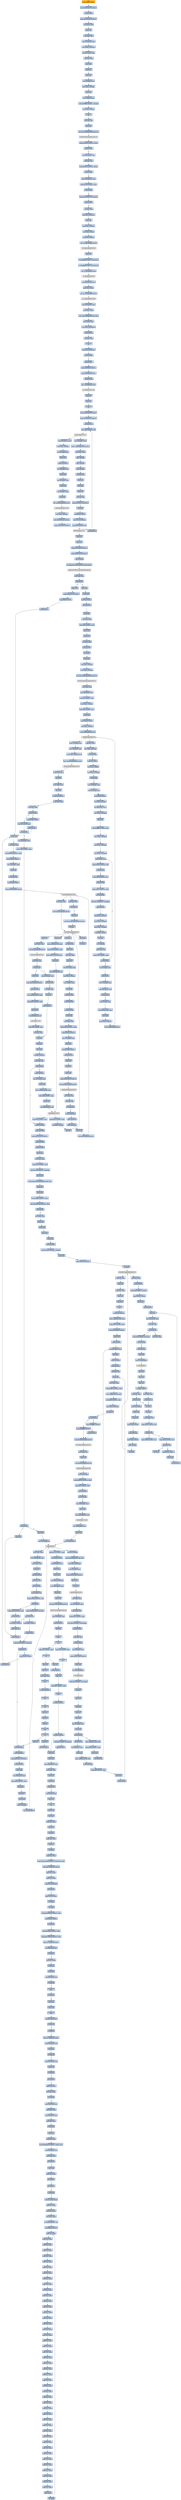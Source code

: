 digraph G {
node[shape=rectangle,style=filled,fillcolor=lightsteelblue,color=lightsteelblue]
bgcolor="transparent"
a0x01001ff6pushl_0x28UINT8[label="start\npushl $0x28<UINT8>",color="lightgrey",fillcolor="orange"];
a0x01001ff8pushl_0x10013f0UINT32[label="0x01001ff8\npushl $0x10013f0<UINT32>"];
a0x01001ffdcall_0x01002194[label="0x01001ffd\ncall 0x01002194"];
a0x01002194pushl_0x10021e4UINT32[label="0x01002194\npushl $0x10021e4<UINT32>"];
a0x01002199movl_fs_0_eax[label="0x01002199\nmovl %fs:0, %eax"];
a0x0100219fpushl_eax[label="0x0100219f\npushl %eax"];
a0x010021a0movl_esp_fs_0[label="0x010021a0\nmovl %esp, %fs:0"];
a0x010021a7movl_0x10esp__eax[label="0x010021a7\nmovl 0x10(%esp), %eax"];
a0x010021abmovl_ebp_0x10esp_[label="0x010021ab\nmovl %ebp, 0x10(%esp)"];
a0x010021afleal_0x10esp__ebp[label="0x010021af\nleal 0x10(%esp), %ebp"];
a0x010021b3subl_eax_esp[label="0x010021b3\nsubl %eax, %esp"];
a0x010021b5pushl_ebx[label="0x010021b5\npushl %ebx"];
a0x010021b6pushl_esi[label="0x010021b6\npushl %esi"];
a0x010021b7pushl_edi[label="0x010021b7\npushl %edi"];
a0x010021b8movl__8ebp__eax[label="0x010021b8\nmovl -8(%ebp), %eax"];
a0x010021bbmovl_esp__24ebp_[label="0x010021bb\nmovl %esp, -24(%ebp)"];
a0x010021bepushl_eax[label="0x010021be\npushl %eax"];
a0x010021bfmovl__4ebp__eax[label="0x010021bf\nmovl -4(%ebp), %eax"];
a0x010021c2movl_0xffffffffUINT32__4ebp_[label="0x010021c2\nmovl $0xffffffff<UINT32>, -4(%ebp)"];
a0x010021c9movl_eax__8ebp_[label="0x010021c9\nmovl %eax, -8(%ebp)"];
a0x010021ccret[label="0x010021cc\nret"];
a0x01002002xorl_edi_edi[label="0x01002002\nxorl %edi, %edi"];
a0x01002004pushl_edi[label="0x01002004\npushl %edi"];
a0x01002005call_GetModuleHandleA_kernel32_dll[label="0x01002005\ncall GetModuleHandleA@kernel32.dll"];
GetModuleHandleA_kernel32_dll[label="GetModuleHandleA@kernel32.dll",color="lightgrey",fillcolor="lightgrey"];
a0x0100200bcmpw_0x5a4dUINT16_eax_[label="0x0100200b\ncmpw $0x5a4d<UINT16>, (%eax)"];
a0x01002010jne_0x01002031[label="0x01002010\njne 0x01002031"];
a0x01002012movl_0x3ceax__ecx[label="0x01002012\nmovl 0x3c(%eax), %ecx"];
a0x01002015addl_eax_ecx[label="0x01002015\naddl %eax, %ecx"];
a0x01002017cmpl_0x4550UINT32_ecx_[label="0x01002017\ncmpl $0x4550<UINT32>, (%ecx)"];
a0x0100201djne_0x01002031[label="0x0100201d\njne 0x01002031"];
a0x0100201fmovzwl_0x18ecx__eax[label="0x0100201f\nmovzwl 0x18(%ecx), %eax"];
a0x01002023cmpl_0x10bUINT32_eax[label="0x01002023\ncmpl $0x10b<UINT32>, %eax"];
a0x01002028je_0x01002049[label="0x01002028\nje 0x01002049"];
a0x01002049cmpl_0xeUINT8_0x74ecx_[label="0x01002049\ncmpl $0xe<UINT8>, 0x74(%ecx)"];
a0x0100204djbe_0x01002031[label="0x0100204d\njbe 0x01002031"];
a0x0100204fxorl_eax_eax[label="0x0100204f\nxorl %eax, %eax"];
a0x01002051cmpl_edi_0xe8ecx_[label="0x01002051\ncmpl %edi, 0xe8(%ecx)"];
a0x01002057setne_al[label="0x01002057\nsetne %al"];
a0x0100205amovl_eax__28ebp_[label="0x0100205a\nmovl %eax, -28(%ebp)"];
a0x0100205dmovl_edi__4ebp_[label="0x0100205d\nmovl %edi, -4(%ebp)"];
a0x01002060pushl_0x1UINT8[label="0x01002060\npushl $0x1<UINT8>"];
a0x01002062call___set_app_type_msvcrt_dll[label="0x01002062\ncall __set_app_type@msvcrt.dll"];
a__set_app_type_msvcrt_dll[label="__set_app_type@msvcrt.dll",color="lightgrey",fillcolor="lightgrey"];
a0x01002068popl_ecx[label="0x01002068\npopl %ecx"];
a0x01002069orl_0xffffffffUINT8_0x01004240[label="0x01002069\norl $0xffffffff<UINT8>, 0x01004240"];
a0x01002070orl_0xffffffffUINT8_0x01004244[label="0x01002070\norl $0xffffffff<UINT8>, 0x01004244"];
a0x01002077call___p__fmode_msvcrt_dll[label="0x01002077\ncall __p__fmode@msvcrt.dll"];
a__p__fmode_msvcrt_dll[label="__p__fmode@msvcrt.dll",color="lightgrey",fillcolor="lightgrey"];
a0x0100207dmovl_0x01003234_ecx[label="0x0100207d\nmovl 0x01003234, %ecx"];
a0x01002083movl_ecx_eax_[label="0x01002083\nmovl %ecx, (%eax)"];
a0x01002085call___p__commode_msvcrt_dll[label="0x01002085\ncall __p__commode@msvcrt.dll"];
a__p__commode_msvcrt_dll[label="__p__commode@msvcrt.dll",color="lightgrey",fillcolor="lightgrey"];
a0x0100208bmovl_0x01003230_ecx[label="0x0100208b\nmovl 0x01003230, %ecx"];
a0x01002091movl_ecx_eax_[label="0x01002091\nmovl %ecx, (%eax)"];
a0x01002093movl__adjust_fdiv_msvcrt_dll_eax[label="0x01002093\nmovl _adjust_fdiv@msvcrt.dll, %eax"];
a0x01002098movl_eax__eax[label="0x01002098\nmovl (%eax), %eax"];
a0x0100209amovl_eax_0x01004248[label="0x0100209a\nmovl %eax, 0x01004248"];
a0x0100209fcall_0x0100218e[label="0x0100209f\ncall 0x0100218e"];
a0x0100218exorl_eax_eax[label="0x0100218e\nxorl %eax, %eax"];
a0x01002190ret[label="0x01002190\nret"];
a0x010020a4cmpl_edi_0x01003200[label="0x010020a4\ncmpl %edi, 0x01003200"];
a0x010020aajne_0x010020b8[label="0x010020aa\njne 0x010020b8"];
a0x010020b8call_0x0100217c[label="0x010020b8\ncall 0x0100217c"];
a0x0100217cpushl_0x30000UINT32[label="0x0100217c\npushl $0x30000<UINT32>"];
a0x01002181pushl_0x10000UINT32[label="0x01002181\npushl $0x10000<UINT32>"];
a0x01002186call_0x010021de[label="0x01002186\ncall 0x010021de"];
a0x010021dejmp__controlfp_msvcrt_dll[label="0x010021de\njmp _controlfp@msvcrt.dll"];
a_controlfp_msvcrt_dll[label="_controlfp@msvcrt.dll",color="lightgrey",fillcolor="lightgrey"];
a0x0100218bpopl_ecx[label="0x0100218b\npopl %ecx"];
a0x0100218cpopl_ecx[label="0x0100218c\npopl %ecx"];
a0x0100218dret[label="0x0100218d\nret"];
a0x010020bdpushl_0x10010f0UINT32[label="0x010020bd\npushl $0x10010f0<UINT32>"];
a0x010020c2pushl_0x10010ecUINT32[label="0x010020c2\npushl $0x10010ec<UINT32>"];
a0x010020c7call_0x01002176[label="0x010020c7\ncall 0x01002176"];
a0x01002176jmp__initterm_msvcrt_dll[label="0x01002176\njmp _initterm@msvcrt.dll"];
a_initterm_msvcrt_dll[label="_initterm@msvcrt.dll",color="lightgrey",fillcolor="lightgrey"];
a0x010020ccmovl_0x0100322c_eax[label="0x010020cc\nmovl 0x0100322c, %eax"];
a0x010020d1movl_eax__32ebp_[label="0x010020d1\nmovl %eax, -32(%ebp)"];
a0x010020d4leal__32ebp__eax[label="0x010020d4\nleal -32(%ebp), %eax"];
a0x010020d7pushl_eax[label="0x010020d7\npushl %eax"];
a0x010020d8pushl_0x01003228[label="0x010020d8\npushl 0x01003228"];
a0x010020deleal__36ebp__eax[label="0x010020de\nleal -36(%ebp), %eax"];
a0x010020e1pushl_eax[label="0x010020e1\npushl %eax"];
a0x010020e2leal__40ebp__eax[label="0x010020e2\nleal -40(%ebp), %eax"];
a0x010020e5pushl_eax[label="0x010020e5\npushl %eax"];
a0x010020e6leal__44ebp__eax[label="0x010020e6\nleal -44(%ebp), %eax"];
a0x010020e9pushl_eax[label="0x010020e9\npushl %eax"];
a0x010020eacall___getmainargs_msvcrt_dll[label="0x010020ea\ncall __getmainargs@msvcrt.dll"];
a__getmainargs_msvcrt_dll[label="__getmainargs@msvcrt.dll",color="lightgrey",fillcolor="lightgrey"];
a0x010020f0movl_eax__48ebp_[label="0x010020f0\nmovl %eax, -48(%ebp)"];
a0x010020f3pushl_0x10010e8UINT32[label="0x010020f3\npushl $0x10010e8<UINT32>"];
a0x010020f8pushl_0x10010e4UINT32[label="0x010020f8\npushl $0x10010e4<UINT32>"];
a0x010020fdcall_0x01002176[label="0x010020fd\ncall 0x01002176"];
a0x01002102movl__36ebp__eax[label="0x01002102\nmovl -36(%ebp), %eax"];
a0x01002105movl___initenv_msvcrt_dll_ecx[label="0x01002105\nmovl __initenv@msvcrt.dll, %ecx"];
a0x0100210bmovl_eax_ecx_[label="0x0100210b\nmovl %eax, (%ecx)"];
a0x0100210dpushl__36ebp_[label="0x0100210d\npushl -36(%ebp)"];
a0x01002110pushl__40ebp_[label="0x01002110\npushl -40(%ebp)"];
a0x01002113pushl__44ebp_[label="0x01002113\npushl -44(%ebp)"];
a0x01002116call_0x0100143e[label="0x01002116\ncall 0x0100143e"];
a0x0100143epushl_ecx[label="0x0100143e\npushl %ecx"];
a0x0100143fpushl_ebp[label="0x0100143f\npushl %ebp"];
a0x01001440pushl_esi[label="0x01001440\npushl %esi"];
a0x01001441xorl_esi_esi[label="0x01001441\nxorl %esi, %esi"];
a0x01001443pushl_0x10011acUINT32[label="0x01001443\npushl $0x10011ac<UINT32>"];
a0x01001448incl_esi[label="0x01001448\nincl %esi"];
a0x01001449pushl_0x0UINT8[label="0x01001449\npushl $0x0<UINT8>"];
a0x0100144bmovl_esi_0x10esp_[label="0x0100144b\nmovl %esi, 0x10(%esp)"];
a0x0100144fcall_setlocale_msvcrt_dll[label="0x0100144f\ncall setlocale@msvcrt.dll"];
setlocale_msvcrt_dll[label="setlocale@msvcrt.dll",color="lightgrey",fillcolor="lightgrey"];
a0x01001455popl_ecx[label="0x01001455\npopl %ecx"];
a0x01001456popl_ecx[label="0x01001456\npopl %ecx"];
a0x01001457pushl_0x1003220UINT32[label="0x01001457\npushl $0x1003220<UINT32>"];
a0x0100145cpushl_0x1001128UINT32[label="0x0100145c\npushl $0x1001128<UINT32>"];
a0x01001461call_0x01001ff0[label="0x01001461\ncall 0x01001ff0"];
a0x01001ff0jmp_RegQueryUtilityCommandList_regapi_dll[label="0x01001ff0\njmp RegQueryUtilityCommandList@regapi.dll"];
RegQueryUtilityCommandList_regapi_dll[label="RegQueryUtilityCommandList@regapi.dll",color="lightgrey",fillcolor="lightgrey"];
a0x01001466testl_eax_eax[label="0x01001466\ntestl %eax, %eax"];
a0x01001468je_0x0100147f[label="0x01001468\nje 0x0100147f"];
a0x0100146apushl_eax[label="0x0100146a\npushl %eax"];
a0x0100147fpushl_ebx[label="0x0100147f\npushl %ebx"];
a0x01001480pushl_edi[label="0x01001480\npushl %edi"];
a0x01001481pushl_0x18esp_[label="0x01001481\npushl 0x18(%esp)"];
a0x01001485call_0x01001d02[label="0x01001485\ncall 0x01001d02"];
a0x01001d02pushl_ebp[label="0x01001d02\npushl %ebp"];
a0x01001d03movl_esp_ebp[label="0x01001d03\nmovl %esp, %ebp"];
a0x01001d05subl_0x34UINT8_esp[label="0x01001d05\nsubl $0x34<UINT8>, %esp"];
a0x01001d08pushl_ebx[label="0x01001d08\npushl %ebx"];
a0x01001d09pushl_esi[label="0x01001d09\npushl %esi"];
a0x01001d0axorl_ebx_ebx[label="0x01001d0a\nxorl %ebx, %ebx"];
a0x01001d0cxorl_esi_esi[label="0x01001d0c\nxorl %esi, %esi"];
a0x01001d0eincl_ebx[label="0x01001d0e\nincl %ebx"];
a0x01001d0fpushl_edi[label="0x01001d0f\npushl %edi"];
a0x01001d10movl_esi__20ebp_[label="0x01001d10\nmovl %esi, -20(%ebp)"];
a0x01001d13movl_ebx__24ebp_[label="0x01001d13\nmovl %ebx, -24(%ebp)"];
a0x01001d16call_GetCommandLineW_kernel32_dll[label="0x01001d16\ncall GetCommandLineW@kernel32.dll"];
GetCommandLineW_kernel32_dll[label="GetCommandLineW@kernel32.dll",color="lightgrey",fillcolor="lightgrey"];
a0x01001d1cmovl_eax_edi[label="0x01001d1c\nmovl %eax, %edi"];
a0x01001d1emovl_0x8ebp__eax[label="0x01001d1e\nmovl 0x8(%ebp), %eax"];
a0x01001d21shll_0x2UINT8_eax[label="0x01001d21\nshll $0x2<UINT8>, %eax"];
a0x01001d24movl_eax__52ebp_[label="0x01001d24\nmovl %eax, -52(%ebp)"];
a0x01001d27addl_0x4UINT8_eax[label="0x01001d27\naddl $0x4<UINT8>, %eax"];
a0x01001d2apushl_eax[label="0x01001d2a\npushl %eax"];
a0x01001d2bpushl_0x40UINT8[label="0x01001d2b\npushl $0x40<UINT8>"];
a0x01001d2dmovl_edi__44ebp_[label="0x01001d2d\nmovl %edi, -44(%ebp)"];
a0x01001d30call_LocalAlloc_kernel32_dll[label="0x01001d30\ncall LocalAlloc@kernel32.dll"];
LocalAlloc_kernel32_dll[label="LocalAlloc@kernel32.dll",color="lightgrey",fillcolor="lightgrey"];
a0x01001d36cmpl_esi_eax[label="0x01001d36\ncmpl %esi, %eax"];
a0x01001d38movl_eax__40ebp_[label="0x01001d38\nmovl %eax, -40(%ebp)"];
a0x01001d3bjne_0x01001d4a[label="0x01001d3b\njne 0x01001d4a"];
a0x01001d4acmpw_si_edi_[label="0x01001d4a\ncmpw %si, (%edi)"];
a0x01001d4dmovl_esi__4ebp_[label="0x01001d4d\nmovl %esi, -4(%ebp)"];
a0x01001d50movl_esi__12ebp_[label="0x01001d50\nmovl %esi, -12(%ebp)"];
a0x01001d53je_0x01001fa8[label="0x01001d53\nje 0x01001fa8"];
a0x01001d59movl__44ebp__eax[label="0x01001d59\nmovl -44(%ebp), %eax"];
a0x01001d5cleal_0x2eax__ecx[label="0x01001d5c\nleal 0x2(%eax), %ecx"];
a0x01001d5fpushl_0x2UINT8[label="0x01001d5f\npushl $0x2<UINT8>"];
a0x01001d61movl_ecx__8ebp_[label="0x01001d61\nmovl %ecx, -8(%ebp)"];
a0x01001d64leal_0x4eax__ecx[label="0x01001d64\nleal 0x4(%eax), %ecx"];
a0x01001d67movl_ebx__16ebp_[label="0x01001d67\nmovl %ebx, -16(%ebp)"];
a0x01001d6apopl_ebx[label="0x01001d6a\npopl %ebx"];
a0x01001d6baddl_0xfffffffeUINT8_eax[label="0x01001d6b\naddl $0xfffffffe<UINT8>, %eax"];
a0x01001d6emovl_ebx__36ebp_[label="0x01001d6e\nmovl %ebx, -36(%ebp)"];
a0x01001d71movl_ecx__28ebp_[label="0x01001d71\nmovl %ecx, -28(%ebp)"];
a0x01001d74movl_eax__32ebp_[label="0x01001d74\nmovl %eax, -32(%ebp)"];
a0x01001d77movw_edi__ax[label="0x01001d77\nmovw (%edi), %ax"];
a0x01001d7acmpw_0x20UINT16_ax[label="0x01001d7a\ncmpw $0x20<UINT16>, %ax"];
a0x01001d7eje_0x01001ebb[label="0x01001d7e\nje 0x01001ebb"];
a0x01001d84cmpw_0x9UINT16_ax[label="0x01001d84\ncmpw $0x9<UINT16>, %ax"];
a0x01001d88je_0x01001ebb[label="0x01001d88\nje 0x01001ebb"];
a0x01001d8ecmpw_0x22UINT16_ax[label="0x01001d8e\ncmpw $0x22<UINT16>, %ax"];
a0x01001d92jne_0x01001dcd[label="0x01001d92\njne 0x01001dcd"];
a0x01001dcdmovl_0x1UINT32__24ebp_[label="0x01001dcd\nmovl $0x1<UINT32>, -24(%ebp)"];
a0x01001dd4jmp_0x01001f1d[label="0x01001dd4\njmp 0x01001f1d"];
a0x01001f1daddl_ebx__28ebp_[label="0x01001f1d\naddl %ebx, -28(%ebp)"];
a0x01001f20addl_ebx__36ebp_[label="0x01001f20\naddl %ebx, -36(%ebp)"];
a0x01001f23addl_ebx__32ebp_[label="0x01001f23\naddl %ebx, -32(%ebp)"];
a0x01001f26addl_ebx__8ebp_[label="0x01001f26\naddl %ebx, -8(%ebp)"];
a0x01001f29incl_esi[label="0x01001f29\nincl %esi"];
a0x01001f2aincl__16ebp_[label="0x01001f2a\nincl -16(%ebp)"];
a0x01001f2daddl_ebx_edi[label="0x01001f2d\naddl %ebx, %edi"];
a0x01001f2fcmpw_0x0UINT8_edi_[label="0x01001f2f\ncmpw $0x0<UINT8>, (%edi)"];
a0x01001f33jne_0x01001d77[label="0x01001f33\njne 0x01001d77"];
a0x01001f39cmpl__4ebp__esi[label="0x01001f39\ncmpl -4(%ebp), %esi"];
a0x01001f3cje_0x01001f61[label="0x01001f3c\nje 0x01001f61"];
a0x01001f3emovl__12ebp__eax[label="0x01001f3e\nmovl -12(%ebp), %eax"];
a0x01001f41cmpl_0x8ebp__eax[label="0x01001f41\ncmpl 0x8(%ebp), %eax"];
a0x01001f44jae_0x01001f74[label="0x01001f44\njae 0x01001f74"];
a0x01001f46subl__4ebp__esi[label="0x01001f46\nsubl -4(%ebp), %esi"];
a0x01001f49leal_0x2esiesi__eax[label="0x01001f49\nleal 0x2(%esi,%esi), %eax"];
a0x01001f4dpushl_eax[label="0x01001f4d\npushl %eax"];
a0x01001f4epushl_0x40UINT8[label="0x01001f4e\npushl $0x40<UINT8>"];
a0x01001f50call_LocalAlloc_kernel32_dll[label="0x01001f50\ncall LocalAlloc@kernel32.dll"];
a0x01001f56movl__12ebp__ecx[label="0x01001f56\nmovl -12(%ebp), %ecx"];
a0x01001f59movl__40ebp__edx[label="0x01001f59\nmovl -40(%ebp), %edx"];
a0x01001f5cmovl_eax_edxecx4_[label="0x01001f5c\nmovl %eax, (%edx,%ecx,4)"];
a0x010021e4jmp__except_handler3_msvcrt_dll[label="0x010021e4\njmp _except_handler3@msvcrt.dll"];
a_except_handler3_msvcrt_dll[label="_except_handler3@msvcrt.dll",color="lightgrey",fillcolor="lightgrey"];
a0x7c9032a8movl_fs_0_esp[label="0x7c9032a8\nmovl %fs:0, %esp"];
a0x7c9032afpopl_fs_0[label="0x7c9032af\npopl %fs:0"];
a0x7c9032b6movl_ebp_esp[label="0x7c9032b6\nmovl %ebp, %esp"];
a0x7c9032b8popl_ebp[label="0x7c9032b8\npopl %ebp"];
a0x7c9032b9ret_0x14UINT16[label="0x7c9032b9\nret $0x14<UINT16>"];
a0x0100148amovl_eax_ebx[label="0x0100148a\nmovl %eax, %ebx"];
a0x0100148ctestl_ebx_ebx[label="0x0100148c\ntestl %ebx, %ebx"];
a0x0100148ejne_0x0100149d[label="0x0100148e\njne 0x0100149d"];
a0x01001490pushl_0x64UINT8[label="0x01001490\npushl $0x64<UINT8>"];
a0x0100149dcmpl_esi_0x18esp_[label="0x0100149d\ncmpl %esi, 0x18(%esp)"];
a0x010014a1jle_0x0100151c[label="0x010014a1\njle 0x0100151c"];
a0x010014a3movl_0x4ebx__edi[label="0x010014a3\nmovl 0x4(%ebx), %edi"];
a0x010014a6cmpw_0x0UINT8_edi_[label="0x010014a6\ncmpw $0x0<UINT8>, (%edi)"];
a0x010014aaje_0x0100151c[label="0x010014aa\nje 0x0100151c"];
a0x010014acpushl_edi[label="0x010014ac\npushl %edi"];
a0x0100151cpushl_esi[label="0x0100151c\npushl %esi"];
a0x0100151dcall_0x01001418[label="0x0100151d\ncall 0x01001418"];
a0x01001418cmpb_0x0UINT8_0x4esp_[label="0x01001418\ncmpb $0x0<UINT8>, 0x4(%esp)"];
a0x0100141dje_0x01001427[label="0x0100141d\nje 0x01001427"];
a0x0100141fpushl_0x65UINT8[label="0x0100141f\npushl $0x65<UINT8>"];
a0x01001421call_0x01001c79[label="0x01001421\ncall 0x01001c79"];
a0x01001c79pushl_ebp[label="0x01001c79\npushl %ebp"];
a0x01001c7amovl_esp_ebp[label="0x01001c7a\nmovl %esp, %ebp"];
a0x01001c7csubl_0x600UINT32_esp[label="0x01001c7c\nsubl $0x600<UINT32>, %esp"];
a0x01001c82pushl_0x100UINT32[label="0x01001c82\npushl $0x100<UINT32>"];
a0x01001c87leal__512ebp__eax[label="0x01001c87\nleal -512(%ebp), %eax"];
a0x01001c8dpushl_eax[label="0x01001c8d\npushl %eax"];
a0x01001c8epushl_0x8ebp_[label="0x01001c8e\npushl 0x8(%ebp)"];
a0x01001c91pushl_0x0UINT8[label="0x01001c91\npushl $0x0<UINT8>"];
a0x01001c93call_LoadStringW_user32_dll[label="0x01001c93\ncall LoadStringW@user32.dll"];
LoadStringW_user32_dll[label="LoadStringW@user32.dll",color="lightgrey",fillcolor="lightgrey"];
a0x01001c99testl_eax_eax[label="0x01001c99\ntestl %eax, %eax"];
a0x01001c9bje_0x01001ccf[label="0x01001c9b\nje 0x01001ccf"];
a0x01001ccfpushl_esi[label="0x01001ccf\npushl %esi"];
a0x01001cd0movl_GetLastError_kernel32_dll_esi[label="0x01001cd0\nmovl GetLastError@kernel32.dll, %esi"];
a0x01001cd6call_esi[label="0x01001cd6\ncall %esi"];
GetLastError_kernel32_dll[label="GetLastError@kernel32.dll",color="lightgrey",fillcolor="lightgrey"];
a0x01001cd8pushl_eax[label="0x01001cd8\npushl %eax"];
a0x01001cd9call_esi[label="0x01001cd9\ncall %esi"];
a0x01001cdbpushl_eax[label="0x01001cdb\npushl %eax"];
a0x01001cdcmovl__iob_msvcrt_dll_eax[label="0x01001cdc\nmovl _iob@msvcrt.dll, %eax"];
a0x01001ce1addl_0x40UINT8_eax[label="0x01001ce1\naddl $0x40<UINT8>, %eax"];
a0x01001ce4pushl_0x1001378UINT32[label="0x01001ce4\npushl $0x1001378<UINT32>"];
a0x01001ce9pushl_eax[label="0x01001ce9\npushl %eax"];
a0x01001ceacall_fwprintf_msvcrt_dll[label="0x01001cea\ncall fwprintf@msvcrt.dll"];
fwprintf_msvcrt_dll[label="fwprintf@msvcrt.dll",color="lightgrey",fillcolor="lightgrey"];
a0x01001cf0addl_0x10UINT8_esp[label="0x01001cf0\naddl $0x10<UINT8>, %esp"];
a0x01001cf3pushl_0x0UINT8[label="0x01001cf3\npushl $0x0<UINT8>"];
a0x01001cf5call_esi[label="0x01001cf5\ncall %esi"];
a0x01001cf7pushl_eax[label="0x01001cf7\npushl %eax"];
a0x01001cf8call_0x010019cb[label="0x01001cf8\ncall 0x010019cb"];
a0x010019cbpushl_ebp[label="0x010019cb\npushl %ebp"];
a0x010019ccmovl_esp_ebp[label="0x010019cc\nmovl %esp, %ebp"];
a0x010019cepushl_ecx[label="0x010019ce\npushl %ecx"];
a0x010019cfleal_0x10ebp__eax[label="0x010019cf\nleal 0x10(%ebp), %eax"];
a0x010019d2movl_eax__4ebp_[label="0x010019d2\nmovl %eax, -4(%ebp)"];
a0x010019d5leal__4ebp__eax[label="0x010019d5\nleal -4(%ebp), %eax"];
a0x010019d8pushl_eax[label="0x010019d8\npushl %eax"];
a0x010019d9pushl_0xcebp_[label="0x010019d9\npushl 0xc(%ebp)"];
a0x010019dcpushl_0x8ebp_[label="0x010019dc\npushl 0x8(%ebp)"];
a0x010019dfcall_0x0100195e[label="0x010019df\ncall 0x0100195e"];
a0x0100195epushl_ebp[label="0x0100195e\npushl %ebp"];
a0x0100195fmovl_esp_ebp[label="0x0100195f\nmovl %esp, %ebp"];
a0x01001961subl_0x200UINT32_esp[label="0x01001961\nsubl $0x200<UINT32>, %esp"];
a0x01001967pushl_0x100UINT32[label="0x01001967\npushl $0x100<UINT32>"];
a0x0100196cleal__512ebp__eax[label="0x0100196c\nleal -512(%ebp), %eax"];
a0x01001972pushl_eax[label="0x01001972\npushl %eax"];
a0x01001973pushl_0x3fbUINT32[label="0x01001973\npushl $0x3fb<UINT32>"];
a0x01001978call_0x0100153b[label="0x01001978\ncall 0x0100153b"];
a0x0100153bpushl_ebx[label="0x0100153b\npushl %ebx"];
a0x0100153cpushl_esi[label="0x0100153c\npushl %esi"];
a0x0100153dpushl_edi[label="0x0100153d\npushl %edi"];
a0x0100153epushl_0x1001284UINT32[label="0x0100153e\npushl $0x1001284<UINT32>"];
a0x01001543call_LoadLibraryW_kernel32_dll[label="0x01001543\ncall LoadLibraryW@kernel32.dll"];
LoadLibraryW_kernel32_dll[label="LoadLibraryW@kernel32.dll",color="lightgrey",fillcolor="lightgrey"];
a0x01001549movl_eax_esi[label="0x01001549\nmovl %eax, %esi"];
a0x0100154btestl_esi_esi[label="0x0100154b\ntestl %esi, %esi"];
a0x0100154dje_0x010015a2[label="0x0100154d\nje 0x010015a2"];
a0x0100154fpushl_0x18esp_[label="0x0100154f\npushl 0x18(%esp)"];
a0x01001553pushl_0x18esp_[label="0x01001553\npushl 0x18(%esp)"];
a0x01001557pushl_0x18esp_[label="0x01001557\npushl 0x18(%esp)"];
a0x0100155bpushl_esi[label="0x0100155b\npushl %esi"];
a0x0100155ccall_LoadStringW_user32_dll[label="0x0100155c\ncall LoadStringW@user32.dll"];
a0x01001562movl_eax_edi[label="0x01001562\nmovl %eax, %edi"];
a0x01001564call_GetLastError_kernel32_dll[label="0x01001564\ncall GetLastError@kernel32.dll"];
a0x0100156apushl_esi[label="0x0100156a\npushl %esi"];
a0x0100156bmovl_eax_ebx[label="0x0100156b\nmovl %eax, %ebx"];
a0x0100156dcall_FreeLibrary_kernel32_dll[label="0x0100156d\ncall FreeLibrary@kernel32.dll"];
FreeLibrary_kernel32_dll[label="FreeLibrary@kernel32.dll",color="lightgrey",fillcolor="lightgrey"];
a0x01001573testl_edi_edi[label="0x01001573\ntestl %edi, %edi"];
a0x01001575je_0x01001582[label="0x01001575\nje 0x01001582"];
a0x01001577cmpl_0x18esp__edi[label="0x01001577\ncmpl 0x18(%esp), %edi"];
a0x0100157bjnl_0x0100158a[label="0x0100157b\njnl 0x0100158a"];
a0x0100157dxorl_eax_eax[label="0x0100157d\nxorl %eax, %eax"];
a0x0100157fincl_eax[label="0x0100157f\nincl %eax"];
a0x01001580jmp_0x010015c2[label="0x01001580\njmp 0x010015c2"];
a0x010015c2popl_edi[label="0x010015c2\npopl %edi"];
a0x010015c3popl_esi[label="0x010015c3\npopl %esi"];
a0x010015c4popl_ebx[label="0x010015c4\npopl %ebx"];
a0x010015c5ret_0xcUINT16[label="0x010015c5\nret $0xc<UINT16>"];
a0x0100197dtestl_eax_eax[label="0x0100197d\ntestl %eax, %eax"];
a0x0100197fje_0x0100199d[label="0x0100197f\nje 0x0100199d"];
a0x01001981pushl_0x8ebp_[label="0x01001981\npushl 0x8(%ebp)"];
a0x01001984leal__512ebp__eax[label="0x01001984\nleal -512(%ebp), %eax"];
a0x0100198apushl_eax[label="0x0100198a\npushl %eax"];
a0x0100198bmovl__iob_msvcrt_dll_eax[label="0x0100198b\nmovl _iob@msvcrt.dll, %eax"];
a0x01001990addl_0x40UINT8_eax[label="0x01001990\naddl $0x40<UINT8>, %eax"];
a0x01001993pushl_eax[label="0x01001993\npushl %eax"];
a0x01001994call_fwprintf_msvcrt_dll[label="0x01001994\ncall fwprintf@msvcrt.dll"];
a0x0100199aaddl_0xcUINT8_esp[label="0x0100199a\naddl $0xc<UINT8>, %esp"];
a0x0100199dpushl_0x10ebp_[label="0x0100199d\npushl 0x10(%ebp)"];
a0x010019a0pushl_0xcebp_[label="0x010019a0\npushl 0xc(%ebp)"];
a0x010019a3pushl_0x10012e4UINT32[label="0x010019a3\npushl $0x10012e4<UINT32>"];
a0x010019a8pushl_0x8ebp_[label="0x010019a8\npushl 0x8(%ebp)"];
a0x010019abcall_0x0100167e[label="0x010019ab\ncall 0x0100167e"];
a0x0100167epushl_ebp[label="0x0100167e\npushl %ebp"];
a0x0100167fmovl_esp_ebp[label="0x0100167f\nmovl %esp, %ebp"];
a0x01001681subl_0x74UINT8_esp[label="0x01001681\nsubl $0x74<UINT8>, %esp"];
a0x01001684cmpl_0x13dUINT32_0x8ebp_[label="0x01001684\ncmpl $0x13d<UINT32>, 0x8(%ebp)"];
a0x0100168bpushl_ebx[label="0x0100168b\npushl %ebx"];
a0x0100168cmovl_FormatMessageW_kernel32_dll_ebx[label="0x0100168c\nmovl FormatMessageW@kernel32.dll, %ebx"];
a0x01001692pushl_esi[label="0x01001692\npushl %esi"];
a0x01001693pushl_edi[label="0x01001693\npushl %edi"];
a0x01001694movl_0x800UINT32_edi[label="0x01001694\nmovl $0x800<UINT32>, %edi"];
a0x01001699movl_0x1003240UINT32_esi[label="0x01001699\nmovl $0x1003240<UINT32>, %esi"];
a0x0100169eje_0x010016ed[label="0x0100169e\nje 0x010016ed"];
a0x010016a0xorl_eax_eax[label="0x010016a0\nxorl %eax, %eax"];
a0x010016a2pushl_eax[label="0x010016a2\npushl %eax"];
a0x010016a3pushl_edi[label="0x010016a3\npushl %edi"];
a0x010016a4pushl_esi[label="0x010016a4\npushl %esi"];
a0x010016a5pushl_eax[label="0x010016a5\npushl %eax"];
a0x010016a6pushl_0x8ebp_[label="0x010016a6\npushl 0x8(%ebp)"];
a0x010016a9movl_0x1000UINT32__8ebp_[label="0x010016a9\nmovl $0x1000<UINT32>, -8(%ebp)"];
a0x010016b0pushl_eax[label="0x010016b0\npushl %eax"];
a0x010016b1pushl_0x1200UINT32[label="0x010016b1\npushl $0x1200<UINT32>"];
a0x010016b6call_ebx[label="0x010016b6\ncall %ebx"];
FormatMessageW_kernel32_dll[label="FormatMessageW@kernel32.dll",color="lightgrey",fillcolor="lightgrey"];
a0x010016b8testl_eax_eax[label="0x010016b8\ntestl %eax, %eax"];
a0x010016bajne_0x0100173b[label="0x010016ba\njne 0x0100173b"];
a0x0100173bandl_0x0UINT8__4ebp_[label="0x0100173b\nandl $0x0<UINT8>, -4(%ebp)"];
a0x0100173fpushl_0x25UINT8[label="0x0100173f\npushl $0x25<UINT8>"];
a0x01001741pushl_esi[label="0x01001741\npushl %esi"];
a0x01001742call_0x010015c8[label="0x01001742\ncall 0x010015c8"];
a0x010015c8pushl_esi[label="0x010015c8\npushl %esi"];
a0x010015c9movl_0x8esp__esi[label="0x010015c9\nmovl 0x8(%esp), %esi"];
a0x010015cdtestl_esi_esi[label="0x010015cd\ntestl %esi, %esi"];
a0x010015cfjne_0x010015d5[label="0x010015cf\njne 0x010015d5"];
a0x010015d5cmpl_0x0UINT8_0xcesp_[label="0x010015d5\ncmpl $0x0<UINT8>, 0xc(%esp)"];
a0x010015dajne_0x010015e8[label="0x010015da\njne 0x010015e8"];
a0x010015e8pushl_0xcesp_[label="0x010015e8\npushl 0xc(%esp)"];
a0x010015ecpushl_esi[label="0x010015ec\npushl %esi"];
a0x010015edcall_wcschr_ntdll_dll[label="0x010015ed\ncall wcschr@ntdll.dll"];
wcschr_ntdll_dll[label="wcschr@ntdll.dll",color="lightgrey",fillcolor="lightgrey"];
a0x010015f3popl_ecx[label="0x010015f3\npopl %ecx"];
a0x010015f4popl_ecx[label="0x010015f4\npopl %ecx"];
a0x010015f5popl_esi[label="0x010015f5\npopl %esi"];
a0x010015f6ret_0x8UINT16[label="0x010015f6\nret $0x8<UINT16>"];
a0x01001747testl_eax_eax[label="0x01001747\ntestl %eax, %eax"];
a0x01001749je_0x010017df[label="0x01001749\nje 0x010017df"];
a0x010017dfpushl_0x14ebp_[label="0x010017df\npushl 0x14(%ebp)"];
a0x010017e2pushl_edi[label="0x010017e2\npushl %edi"];
a0x010017e3pushl_esi[label="0x010017e3\npushl %esi"];
a0x010017e4pushl_0x0UINT8[label="0x010017e4\npushl $0x0<UINT8>"];
a0x010017e6pushl_0x8ebp_[label="0x010017e6\npushl 0x8(%ebp)"];
a0x010017e9pushl_0x0UINT8[label="0x010017e9\npushl $0x0<UINT8>"];
a0x010017ebpushl__8ebp_[label="0x010017eb\npushl -8(%ebp)"];
a0x010017eecall_ebx[label="0x010017ee\ncall %ebx"];
a0x010017f0movl_eax_esi[label="0x010017f0\nmovl %eax, %esi"];
a0x010017f2popl_edi[label="0x010017f2\npopl %edi"];
a0x010017f3movl_esi_eax[label="0x010017f3\nmovl %esi, %eax"];
a0x010017f5popl_esi[label="0x010017f5\npopl %esi"];
a0x010017f6popl_ebx[label="0x010017f6\npopl %ebx"];
a0x010017f7leave_[label="0x010017f7\nleave "];
a0x010017f8ret_0x10UINT16[label="0x010017f8\nret $0x10<UINT16>"];
a0x010019b0movl__iob_msvcrt_dll_eax[label="0x010019b0\nmovl _iob@msvcrt.dll, %eax"];
a0x010019b5addl_0x40UINT8_eax[label="0x010019b5\naddl $0x40<UINT8>, %eax"];
a0x010019b8pushl_0x1003240UINT32[label="0x010019b8\npushl $0x1003240<UINT32>"];
a0x010019bdpushl_eax[label="0x010019bd\npushl %eax"];
a0x010019becall_0x01001816[label="0x010019be\ncall 0x01001816"];
a0x01001816leal_0xcesp__eax[label="0x01001816\nleal 0xc(%esp), %eax"];
a0x0100181apushl_eax[label="0x0100181a\npushl %eax"];
a0x0100181bpushl_0xcesp_[label="0x0100181b\npushl 0xc(%esp)"];
a0x0100181fpushl_0xcesp_[label="0x0100181f\npushl 0xc(%esp)"];
a0x01001823call_0x010015f9[label="0x01001823\ncall 0x010015f9"];
a0x010015f9pushl_ebp[label="0x010015f9\npushl %ebp"];
a0x010015famovl_esp_ebp[label="0x010015fa\nmovl %esp, %ebp"];
a0x010015fcsubl_0x800UINT32_esp[label="0x010015fc\nsubl $0x800<UINT32>, %esp"];
a0x01001602movl__iob_msvcrt_dll_eax[label="0x01001602\nmovl _iob@msvcrt.dll, %eax"];
a0x01001607addl_0x40UINT8_eax[label="0x01001607\naddl $0x40<UINT8>, %eax"];
a0x0100160acmpl_eax_0x8ebp_[label="0x0100160a\ncmpl %eax, 0x8(%ebp)"];
a0x0100160dpushl_esi[label="0x0100160d\npushl %esi"];
a0x0100160ejne_0x01001614[label="0x0100160e\njne 0x01001614"];
a0x01001610pushl_0xfffffff4UINT8[label="0x01001610\npushl $0xfffffff4<UINT8>"];
a0x01001612jmp_0x01001616[label="0x01001612\njmp 0x01001616"];
a0x01001616call_GetStdHandle_kernel32_dll[label="0x01001616\ncall GetStdHandle@kernel32.dll"];
GetStdHandle_kernel32_dll[label="GetStdHandle@kernel32.dll",color="lightgrey",fillcolor="lightgrey"];
a0x0100161cmovl_eax_esi[label="0x0100161c\nmovl %eax, %esi"];
a0x0100161epushl_esi[label="0x0100161e\npushl %esi"];
a0x0100161fcall_GetFileType_kernel32_dll[label="0x0100161f\ncall GetFileType@kernel32.dll"];
GetFileType_kernel32_dll[label="GetFileType@kernel32.dll",color="lightgrey",fillcolor="lightgrey"];
a0x01001625pushl_0x10ebp_[label="0x01001625\npushl 0x10(%ebp)"];
a0x01001628andl_0xffff7fffUINT32_eax[label="0x01001628\nandl $0xffff7fff<UINT32>, %eax"];
a0x0100162dcmpl_0x2UINT8_eax[label="0x0100162d\ncmpl $0x2<UINT8>, %eax"];
a0x01001630pushl_0xcebp_[label="0x01001630\npushl 0xc(%ebp)"];
a0x01001633jne_0x0100166f[label="0x01001633\njne 0x0100166f"];
a0x01001635leal__2048ebp__eax[label="0x01001635\nleal -2048(%ebp), %eax"];
a0x0100163bpushl_eax[label="0x0100163b\npushl %eax"];
a0x0100163ccall_vswprintf_msvcrt_dll[label="0x0100163c\ncall vswprintf@msvcrt.dll"];
vswprintf_msvcrt_dll[label="vswprintf@msvcrt.dll",color="lightgrey",fillcolor="lightgrey"];
a0x01001642leal__2048ebp__eax[label="0x01001642\nleal -2048(%ebp), %eax"];
a0x01001648pushl_eax[label="0x01001648\npushl %eax"];
a0x01001649call_wcslen_ntdll_dll[label="0x01001649\ncall wcslen@ntdll.dll"];
wcslen_ntdll_dll[label="wcslen@ntdll.dll",color="lightgrey",fillcolor="lightgrey"];
a0x0100164faddl_0x10UINT8_esp[label="0x0100164f\naddl $0x10<UINT8>, %esp"];
a0x01001652pushl_0x0UINT8[label="0x01001652\npushl $0x0<UINT8>"];
a0x01001654leal_0x8ebp__ecx[label="0x01001654\nleal 0x8(%ebp), %ecx"];
a0x01001657pushl_ecx[label="0x01001657\npushl %ecx"];
a0x01001658pushl_eax[label="0x01001658\npushl %eax"];
a0x01001659movl_eax_0x8ebp_[label="0x01001659\nmovl %eax, 0x8(%ebp)"];
a0x0100165cleal__2048ebp__eax[label="0x0100165c\nleal -2048(%ebp), %eax"];
a0x01001662pushl_eax[label="0x01001662\npushl %eax"];
a0x01001663pushl_esi[label="0x01001663\npushl %esi"];
a0x01001664call_WriteConsoleW_kernel32_dll[label="0x01001664\ncall WriteConsoleW@kernel32.dll"];
WriteConsoleW_kernel32_dll[label="WriteConsoleW@kernel32.dll",color="lightgrey",fillcolor="lightgrey"];
a0x0100166amovl_0x8ebp__eax[label="0x0100166a\nmovl 0x8(%ebp), %eax"];
a0x0100166djmp_0x0100167b[label="0x0100166d\njmp 0x0100167b"];
a0x0100167bpopl_esi[label="0x0100167b\npopl %esi"];
a0x0100167cleave_[label="0x0100167c\nleave "];
a0x0100167dret[label="0x0100167d\nret"];
a0x01001828addl_0xcUINT8_esp[label="0x01001828\naddl $0xc<UINT8>, %esp"];
a0x0100182bret[label="0x0100182b\nret"];
a0x010019c3popl_ecx[label="0x010019c3\npopl %ecx"];
a0x010019c4popl_ecx[label="0x010019c4\npopl %ecx"];
a0x010019c5xorl_eax_eax[label="0x010019c5\nxorl %eax, %eax"];
a0x010019c7leave_[label="0x010019c7\nleave "];
a0x010019c8ret_0xcUINT16[label="0x010019c8\nret $0xc<UINT16>"];
a0x010019e4leave_[label="0x010019e4\nleave "];
a0x010019e5ret[label="0x010019e5\nret"];
a0x01001cfdpopl_ecx[label="0x01001cfd\npopl %ecx"];
a0x01001cfepopl_ecx[label="0x01001cfe\npopl %ecx"];
a0x01001cffpopl_esi[label="0x01001cff\npopl %esi"];
a0x01001d00leave_[label="0x01001d00\nleave "];
a0x01001d01ret[label="0x01001d01\nret"];
a0x01001426popl_ecx[label="0x01001426\npopl %ecx"];
a0x01001427pushl_0x4esp_[label="0x01001427\npushl 0x4(%esp)"];
a0x0100142bpushl_0x01003220[label="0x0100142b\npushl 0x01003220"];
a0x01001431pushl_0x100111cUINT32[label="0x01001431\npushl $0x100111c<UINT32>"];
a0x01001436call_0x0100182c[label="0x01001436\ncall 0x0100182c"];
a0x0100182cpushl_ebp[label="0x0100182c\npushl %ebp"];
a0x0100182dleal__108esp__ebp[label="0x0100182d\nleal -108(%esp), %ebp"];
a0x01001831subl_0xacUINT32_esp[label="0x01001831\nsubl $0xac<UINT32>, %esp"];
a0x01001837pushl_ebx[label="0x01001837\npushl %ebx"];
a0x01001838pushl_esi[label="0x01001838\npushl %esi"];
a0x01001839pushl_edi[label="0x01001839\npushl %edi"];
a0x0100183apushl_0x74ebp_[label="0x0100183a\npushl 0x74(%ebp)"];
a0x0100183dcall_wcslen_ntdll_dll[label="0x0100183d\ncall wcslen@ntdll.dll"];
a0x01001843pushl_0x74ebp_[label="0x01001843\npushl 0x74(%ebp)"];
a0x01001846movl_wsprintfW_user32_dll_ebx[label="0x01001846\nmovl wsprintfW@user32.dll, %ebx"];
a0x0100184cmovl_eax_0x68ebp_[label="0x0100184c\nmovl %eax, 0x68(%ebp)"];
a0x0100184fleal__64ebp__eax[label="0x0100184f\nleal -64(%ebp), %eax"];
a0x01001852pushl_0x10012d8UINT32[label="0x01001852\npushl $0x10012d8<UINT32>"];
a0x01001857pushl_eax[label="0x01001857\npushl %eax"];
a0x01001858call_ebx[label="0x01001858\ncall %ebx"];
wsprintfW_user32_dll[label="wsprintfW@user32.dll",color="lightgrey",fillcolor="lightgrey"];
a0x0100185amovl_eax_edi[label="0x0100185a\nmovl %eax, %edi"];
a0x0100185cmovl_0x78ebp__eax[label="0x0100185c\nmovl 0x78(%ebp), %eax"];
a0x0100185fmovl_eax__esi[label="0x0100185f\nmovl (%eax), %esi"];
a0x01001861addl_0x10UINT8_esp[label="0x01001861\naddl $0x10<UINT8>, %esp"];
a0x01001864movl_0x1UINT32_0x74ebp_[label="0x01001864\nmovl $0x1<UINT32>, 0x74(%ebp)"];
a0x0100186bjmp_0x0100191a[label="0x0100186b\njmp 0x0100191a"];
a0x0100191atestl_esi_esi[label="0x0100191a\ntestl %esi, %esi"];
a0x0100191cjne_0x01001870[label="0x0100191c\njne 0x01001870"];
a0x01001922leal__64ebp__eax[label="0x01001922\nleal -64(%ebp), %eax"];
a0x01001925pushl_0x10012b8UINT32[label="0x01001925\npushl $0x10012b8<UINT32>"];
a0x0100192apushl_eax[label="0x0100192a\npushl %eax"];
a0x0100192bcall_wcscat_ntdll_dll[label="0x0100192b\ncall wcscat@ntdll.dll"];
wcscat_ntdll_dll[label="wcscat@ntdll.dll",color="lightgrey",fillcolor="lightgrey"];
a0x01001931cmpb_0x0UINT8_0x7cebp_[label="0x01001931\ncmpb $0x0<UINT8>, 0x7c(%ebp)"];
a0x01001935popl_ecx[label="0x01001935\npopl %ecx"];
a0x01001936popl_ecx[label="0x01001936\npopl %ecx"];
a0x01001937popl_edi[label="0x01001937\npopl %edi"];
a0x01001938popl_esi[label="0x01001938\npopl %esi"];
a0x01001939popl_ebx[label="0x01001939\npopl %ebx"];
a0x0100193aleal__64ebp__eax[label="0x0100193a\nleal -64(%ebp), %eax"];
a0x0100193dpushl_eax[label="0x0100193d\npushl %eax"];
a0x0100193eje_0x01001951[label="0x0100193e\nje 0x01001951"];
a0x01001940movl__iob_msvcrt_dll_eax[label="0x01001940\nmovl _iob@msvcrt.dll, %eax"];
a0x01001945addl_0x40UINT8_eax[label="0x01001945\naddl $0x40<UINT8>, %eax"];
a0x01001948pushl_eax[label="0x01001948\npushl %eax"];
a0x01001949call_0x01001816[label="0x01001949\ncall 0x01001816"];
a0x0100194epopl_ecx[label="0x0100194e\npopl %ecx"];
a0x0100194fjmp_0x01001956[label="0x0100194f\njmp 0x01001956"];
a0x01001956popl_ecx[label="0x01001956\npopl %ecx"];
a0x01001957addl_0x6cUINT8_ebp[label="0x01001957\naddl $0x6c<UINT8>, %ebp"];
a0x0100195aleave_[label="0x0100195a\nleave "];
a0x0100195bret_0xcUINT16[label="0x0100195b\nret $0xc<UINT16>"];
a0x0100143bret_0x4UINT16[label="0x0100143b\nret $0x4<UINT16>"];
a0x01001522popl_edi[label="0x01001522\npopl %edi"];
a0x01001523popl_ebx[label="0x01001523\npopl %ebx"];
a0x01001524movl_0x01003220_eax[label="0x01001524\nmovl 0x01003220, %eax"];
a0x01001529testl_eax_eax[label="0x01001529\ntestl %eax, %eax"];
a0x0100152bpopl_esi[label="0x0100152b\npopl %esi"];
a0x0100152cpopl_ebp[label="0x0100152c\npopl %ebp"];
a0x0100152dje_0x01001535[label="0x0100152d\nje 0x01001535"];
a0x01001535movl_esp__eax[label="0x01001535\nmovl (%esp), %eax"];
a0x01001539popl_ecx[label="0x01001539\npopl %ecx"];
a0x0100153aret[label="0x0100153a\nret"];
a0x00384138pushl_esp[label="0x00384138\npushl %esp"];
a0x00384139incl_ecx[label="0x00384139\nincl %ecx"];
a0x0038413acmpb_al_eax_[label="0x0038413a\ncmpb %al, (%eax)"];
a0x0038413cpopl_ecx[label="0x0038413c\npopl %ecx"];
a0x0038413dincl_ecx[label="0x0038413d\nincl %ecx"];
a0x0038413ecmpb_al_eax_[label="0x0038413e\ncmpb %al, (%eax)"];
a0x00384140popl_esi[label="0x00384140\npopl %esi"];
a0x00384141incl_ecx[label="0x00384141\nincl %ecx"];
a0x00384142cmpb_al_eax_[label="0x00384142\ncmpb %al, (%eax)"];
a0x00384144imull_0x38416e00UINT32_0x38ecx__eax[label="0x00384144\nimull $0x38416e00<UINT32>, 0x38(%ecx), %eax"];
a0x0038414baddb_bh_0x38ecxeax2_[label="0x0038414b\naddb %bh, 0x38(%ecx,%eax,2)"];
a0x0038414faddb_al_eax_[label="0x0038414f\naddb %al, (%eax)"];
a0x00384151addb_al_eax_[label="0x00384151\naddb %al, (%eax)"];
a0x00384153addb_ch_0x61edx_[label="0x00384153\naddb %ch, 0x61(%edx)"];
a0x00384156jbe_0x3841b9[label="0x00384156\njbe 0x3841b9"];
a0x00384158addb_ch_0x72616a[label="0x00384158\naddb %ch, 0x72616a"];
a0x0038415eincl_edx[label="0x0038415e\nincl %edx"];
a0x0038415fincl_ebp[label="0x0038415f\nincl %ebp"];
a0x00384160subl_0x2e4d5550UINT32_eax[label="0x00384160\nsubl $0x2e4d5550<UINT32>, %eax"];
a0x00384165pushl_0x61UINT8[label="0x00384165\npushl $0x61<UINT8>"];
a0x00384167jb_0x384169[label="0x00384167\njb 0x384169"];
a0x00384169subl_0x676f6cUINT32_eax[label="0x00384169\nsubl $0x676f6c<UINT32>, %eax"];
a0x0038416esubl_0x65746564UINT32_eax[label="0x0038416e\nsubl $0x65746564<UINT32>, %eax"];
a0x00384173arpl_si_0x61eaxesi2_[label="0x00384173\narpl %si, 0x61(%eax,%esi,2)"];
a0x00384177arpl_bp_0x65ebx_[label="0x00384177\narpl %bp, 0x65(%ebx)"];
a0x0038417ajb_0x38417c[label="0x0038417a\njb 0x38417c"];
a0x0038417carpl_di_edx_[label="0x0038417c\narpl %di, (%edx)"];
a0x0038417epopl_esp[label="0x0038417e\npopl %esp"];
a0x0038417fpushl_ebx[label="0x0038417f\npushl %ebx"];
a0x00384180outsl_ds_esi__dx[label="0x00384180\noutsl %ds:(%esi), %dx"];
a0x00384181je_0x3841fb[label="0x00384181\nje 0x3841fb"];
a0x00384184popa_[label="0x00384184\npopa "];
a0x00384185jb_0x3841ec[label="0x00384185\njb 0x3841ec"];
a0x00384187popl_esp[label="0x00384187\npopl %esp"];
a0x00384188pushl_eax[label="0x00384188\npushl %eax"];
a0x00384189popa_[label="0x00384189\npopa "];
a0x0038418aarpl_bp_0x65ebx_[label="0x0038418a\narpl %bp, 0x65(%ebx)"];
a0x0038418djb_0x3841d3[label="0x0038418d\njb 0x3841d3"];
a0x0038418fje_0x3841f7[label="0x0038418f\nje 0x3841f7"];
a0x00384192arpl_si_0x6fecxebp2_[label="0x00384192\narpl %si, 0x6f(%ecx,%ebp,2)"];
a0x00384196outsb_ds_esi__dx[label="0x00384196\noutsb %ds:(%esi), %dx"];
a0x00384197popl_esp[label="0x00384197\npopl %esp"];
a0x00384198jb_0x38420f[label="0x00384198\njb 0x38420f"];
a0x0038419aoutsb_ds_esi__dx[label="0x0038419a\noutsb %ds:(%esi), %dx"];
a0x0038419bpopl_esp[label="0x0038419b\npopl %esp"];
a0x0038419cjb_0x384203[label="0x0038419c\njb 0x384203"];
a0x0038419ejae_0x384205[label="0x0038419e\njae 0x384205"];
a0x00384205addb_ch_ecx_[label="0x00384205\naddb %ch, (%ecx)"];
a0x00384208arpl_ax_eax_[label="0x00384208\narpl %ax, (%eax)"];
a0x0038420ajb_0x38420c[label="0x0038420a\njb 0x38420c"];
a0x0038420coutsl_ds_esi__dx[label="0x0038420c\noutsl %ds:(%esi), %dx"];
a0x0038420daddb_dh_ebx_[label="0x0038420d\naddb %dh, (%ebx)"];
a0x00384210outsl_ds_esi__dx[label="0x00384210\noutsl %ds:(%esi), %dx"];
a0x00384211addb_ah_esi_[label="0x00384211\naddb %ah, (%esi)"];
a0x00384214je_0x384216[label="0x00384214\nje 0x384216"];
a0x00384216popl_esp[label="0x00384216\npopl %esp"];
a0x00384217addb_dl_edi_[label="0x00384217\naddb %dl, (%edi)"];
a0x0038421aimull_0x64006eUINT32_eax__eax[label="0x0038421a\nimull $0x64006e<UINT32>, (%eax), %eax"];
a0x00384220outsl_ds_esi__dx[label="0x00384220\noutsl %ds:(%esi), %dx"];
a0x00384221addb_dh_edi_[label="0x00384221\naddb %dh, (%edi)"];
a0x00384224jae_0x384226[label="0x00384224\njae 0x384226"];
a0x00384226popl_esp[label="0x00384226\npopl %esp"];
a0x00384227addb_dl_ebx_[label="0x00384227\naddb %dl, (%ebx)"];
a0x0038422ajns_0x38422c[label="0x0038422a\njns 0x38422c"];
a0x0038422cjae_0x38422e[label="0x0038422c\njae 0x38422e"];
a0x0038422eje_0x384230[label="0x0038422e\nje 0x384230"];
a0x00384230addb_ch_gs_ebp_[label="0x00384230\naddb %ch, %gs:(%ebp)"];
a0x00384234addb_al_eax_[label="0x00384234\naddb %al, (%eax)"];
a0x00384236addb_al_eax_[label="0x00384236\naddb %al, (%eax)"];
a0x00384238adcl_eax_eax_[label="0x00384238\nadcl %eax, (%eax)"];
a0x0038423aorb_0x0UINT8_al[label="0x0038423a\norb $0x0<UINT8>, %al"];
a0x0038423clret_0x801UINT16[label="0x0038423c\nlret $0x801<UINT16>"];
a0x00000000addb_al_eax_[label="0x00000000\naddb %al, (%eax)"];
a0x00000002addb_al_eax_[label="0x00000002\naddb %al, (%eax)"];
a0x00000004addb_al_eax_[label="0x00000004\naddb %al, (%eax)"];
a0x00000006addb_al_eax_[label="0x00000006\naddb %al, (%eax)"];
a0x00000008addb_al_eax_[label="0x00000008\naddb %al, (%eax)"];
a0x0000000aaddb_al_eax_[label="0x0000000a\naddb %al, (%eax)"];
a0x0000000caddb_al_eax_[label="0x0000000c\naddb %al, (%eax)"];
a0x0000000eaddb_al_eax_[label="0x0000000e\naddb %al, (%eax)"];
a0x00000010addb_al_eax_[label="0x00000010\naddb %al, (%eax)"];
a0x00000012addb_al_eax_[label="0x00000012\naddb %al, (%eax)"];
a0x00000014addb_al_eax_[label="0x00000014\naddb %al, (%eax)"];
a0x00000016addb_al_eax_[label="0x00000016\naddb %al, (%eax)"];
a0x00000018addb_al_eax_[label="0x00000018\naddb %al, (%eax)"];
a0x0000001aaddb_al_eax_[label="0x0000001a\naddb %al, (%eax)"];
a0x0000001caddb_al_eax_[label="0x0000001c\naddb %al, (%eax)"];
a0x0000001eaddb_al_eax_[label="0x0000001e\naddb %al, (%eax)"];
a0x00000020addb_al_eax_[label="0x00000020\naddb %al, (%eax)"];
a0x00000022addb_al_eax_[label="0x00000022\naddb %al, (%eax)"];
a0x00000024addb_al_eax_[label="0x00000024\naddb %al, (%eax)"];
a0x00000026addb_al_eax_[label="0x00000026\naddb %al, (%eax)"];
a0x00000028addb_al_eax_[label="0x00000028\naddb %al, (%eax)"];
a0x0000002aaddb_al_eax_[label="0x0000002a\naddb %al, (%eax)"];
a0x0000002caddb_al_eax_[label="0x0000002c\naddb %al, (%eax)"];
a0x0000002eaddb_al_eax_[label="0x0000002e\naddb %al, (%eax)"];
a0x00000030addb_al_eax_[label="0x00000030\naddb %al, (%eax)"];
a0x00000032addb_al_eax_[label="0x00000032\naddb %al, (%eax)"];
a0x00000034addb_al_eax_[label="0x00000034\naddb %al, (%eax)"];
a0x00000036addb_al_eax_[label="0x00000036\naddb %al, (%eax)"];
a0x00000038addb_al_eax_[label="0x00000038\naddb %al, (%eax)"];
a0x0000003aaddb_al_eax_[label="0x0000003a\naddb %al, (%eax)"];
a0x0000003caddb_al_eax_[label="0x0000003c\naddb %al, (%eax)"];
a0x0000003eaddb_al_eax_[label="0x0000003e\naddb %al, (%eax)"];
a0x00000040addb_al_eax_[label="0x00000040\naddb %al, (%eax)"];
a0x00000042addb_al_eax_[label="0x00000042\naddb %al, (%eax)"];
a0x00000044addb_al_eax_[label="0x00000044\naddb %al, (%eax)"];
a0x00000046addb_al_eax_[label="0x00000046\naddb %al, (%eax)"];
a0x00000048addb_al_eax_[label="0x00000048\naddb %al, (%eax)"];
a0x0000004aaddb_al_eax_[label="0x0000004a\naddb %al, (%eax)"];
a0x0000004caddb_al_eax_[label="0x0000004c\naddb %al, (%eax)"];
a0x0000004eaddb_al_eax_[label="0x0000004e\naddb %al, (%eax)"];
a0x00000050addb_al_eax_[label="0x00000050\naddb %al, (%eax)"];
a0x00000052addb_al_eax_[label="0x00000052\naddb %al, (%eax)"];
a0x00000054addb_al_eax_[label="0x00000054\naddb %al, (%eax)"];
a0x00000056addb_al_eax_[label="0x00000056\naddb %al, (%eax)"];
a0x00000058addb_al_eax_[label="0x00000058\naddb %al, (%eax)"];
a0x0000005aaddb_al_eax_[label="0x0000005a\naddb %al, (%eax)"];
a0x0000005caddb_al_al[label="0x0000005c\naddb %al, %al"];
a0x0000005ecall_edx_[label="0x0000005e\ncall (%edx)"];
a0x010014adcall_wcslen_ntdll_dll[label="0x010014ad\ncall wcslen@ntdll.dll"];
a0x010014b3movl_eax_ebp[label="0x010014b3\nmovl %eax, %ebp"];
a0x010014b5movl_0x01003220_eax[label="0x010014b5\nmovl 0x01003220, %eax"];
a0x010014bamovl_eax__esi[label="0x010014ba\nmovl (%eax), %esi"];
a0x010014bcpopl_ecx[label="0x010014bc\npopl %ecx"];
a0x010014bdjmp_0x010014dc[label="0x010014bd\njmp 0x010014dc"];
a0x010014dctestl_esi_esi[label="0x010014dc\ntestl %esi, %esi"];
a0x010014dejne_0x010014bf[label="0x010014de\njne 0x010014bf"];
a0x010014e0movw_edi__ax[label="0x010014e0\nmovw (%edi), %ax"];
a0x010014e3cmpw_0x2dUINT16_ax[label="0x010014e3\ncmpw $0x2d<UINT16>, %ax"];
a0x010014e7je_0x010014ef[label="0x010014e7\nje 0x010014ef"];
a0x010014e9cmpw_0x2fUINT16_ax[label="0x010014e9\ncmpw $0x2f<UINT16>, %ax"];
a0x010014efcmpw_0x3fUINT8_0x2edi_[label="0x010014ef\ncmpw $0x3f<UINT8>, 0x2(%edi)"];
a0x010014f4jne_0x01001518[label="0x010014f4\njne 0x01001518"];
a0x010014f6pushl_0x0UINT8[label="0x010014f6\npushl $0x0<UINT8>"];
a0x01001518pushl_0x1UINT8[label="0x01001518\npushl $0x1<UINT8>"];
a0x0100151ajmp_0x0100151d[label="0x0100151a\njmp 0x0100151d"];
a0x01001582pushl_ebx[label="0x01001582\npushl %ebx"];
a0x01001583pushl_0x1001248UINT32[label="0x01001583\npushl $0x1001248<UINT32>"];
a0x01001588jmp_0x010015ae[label="0x01001588\njmp 0x010015ae"];
a0x010015aemovl__iob_msvcrt_dll_eax[label="0x010015ae\nmovl _iob@msvcrt.dll, %eax"];
a0x010015b3addl_0x40UINT8_eax[label="0x010015b3\naddl $0x40<UINT8>, %eax"];
a0x010015b6pushl_eax[label="0x010015b6\npushl %eax"];
a0x010015b7call_fprintf_msvcrt_dll[label="0x010015b7\ncall fprintf@msvcrt.dll"];
fprintf_msvcrt_dll[label="fprintf@msvcrt.dll",color="lightgrey",fillcolor="lightgrey"];
a0x010015bdaddl_0xcUINT8_esp[label="0x010015bd\naddl $0xc<UINT8>, %esp"];
a0x010015c0xorl_eax_eax[label="0x010015c0\nxorl %eax, %eax"];
a0x010014f8call_0x01001418[label="0x010014f8\ncall 0x01001418"];
a0x01001951call_0x010017fb[label="0x01001951\ncall 0x010017fb"];
a0x010017fbleal_0x8esp__eax[label="0x010017fb\nleal 0x8(%esp), %eax"];
a0x010017ffpushl_eax[label="0x010017ff\npushl %eax"];
a0x01001800movl__iob_msvcrt_dll_eax[label="0x01001800\nmovl _iob@msvcrt.dll, %eax"];
a0x01001805pushl_0x8esp_[label="0x01001805\npushl 0x8(%esp)"];
a0x01001809addl_0x20UINT8_eax[label="0x01001809\naddl $0x20<UINT8>, %eax"];
a0x0100180cpushl_eax[label="0x0100180c\npushl %eax"];
a0x0100180dcall_0x010015f9[label="0x0100180d\ncall 0x010015f9"];
a0x01001614pushl_0xfffffff5UINT8[label="0x01001614\npushl $0xfffffff5<UINT8>"];
a0x01001812addl_0xcUINT8_esp[label="0x01001812\naddl $0xc<UINT8>, %esp"];
a0x01001815ret[label="0x01001815\nret"];
a0x010014fdandl_0x0UINT8_0x10esp_[label="0x010014fd\nandl $0x0<UINT8>, 0x10(%esp)"];
a0x01001502jmp_0x01001522[label="0x01001502\njmp 0x01001522"];
a0x010014edjne_0x01001518[label="0x010014ed\njne 0x01001518"];
a0x01001492call_0x01001c79[label="0x01001492\ncall 0x01001c79"];
a0x01001497popl_ecx[label="0x01001497\npopl %ecx"];
a0x01001498jmp_0x01001522[label="0x01001498\njmp 0x01001522"];
a0x0100146bpushl_0x100111cUINT32[label="0x0100146b\npushl $0x100111c<UINT32>"];
a0x01001470pushl_0x66UINT8[label="0x01001470\npushl $0x66<UINT8>"];
a0x01001472call_0x01001c79[label="0x01001472\ncall 0x01001c79"];
a0x0100174fincl_eax[label="0x0100174f\nincl %eax"];
a0x01001750incl_eax[label="0x01001750\nincl %eax"];
a0x01001751movw_eax__cx[label="0x01001751\nmovw (%eax), %cx"];
a0x01001754cmpw_0x31UINT8_cx[label="0x01001754\ncmpw $0x31<UINT8>, %cx"];
a0x01001758jb_0x01001765[label="0x01001758\njb 0x01001765"];
a0x0100175acmpw_0x39UINT8_cx[label="0x0100175a\ncmpw $0x39<UINT8>, %cx"];
a0x01001765cmpw_0x25UINT8_cx[label="0x01001765\ncmpw $0x25<UINT8>, %cx"];
a0x01001769jne_0x0100176d[label="0x01001769\njne 0x0100176d"];
a0x0100176bincl_eax[label="0x0100176b\nincl %eax"];
a0x0100176dpushl_0x25UINT8[label="0x0100176d\npushl $0x25<UINT8>"];
a0x0100176fpushl_eax[label="0x0100176f\npushl %eax"];
a0x01001770call_0x010015c8[label="0x01001770\ncall 0x010015c8"];
a0x010015d1xorl_eax_eax[label="0x010015d1\nxorl %eax, %eax"];
a0x01001775testl_eax_eax[label="0x01001775\ntestl %eax, %eax"];
a0x01001777jne_0x0100174f[label="0x01001777\njne 0x0100174f"];
a0x01001ff6pushl_0x28UINT8 -> a0x01001ff8pushl_0x10013f0UINT32 [color="#000000"];
a0x01001ff8pushl_0x10013f0UINT32 -> a0x01001ffdcall_0x01002194 [color="#000000"];
a0x01001ffdcall_0x01002194 -> a0x01002194pushl_0x10021e4UINT32 [color="#000000"];
a0x01002194pushl_0x10021e4UINT32 -> a0x01002199movl_fs_0_eax [color="#000000"];
a0x01002199movl_fs_0_eax -> a0x0100219fpushl_eax [color="#000000"];
a0x0100219fpushl_eax -> a0x010021a0movl_esp_fs_0 [color="#000000"];
a0x010021a0movl_esp_fs_0 -> a0x010021a7movl_0x10esp__eax [color="#000000"];
a0x010021a7movl_0x10esp__eax -> a0x010021abmovl_ebp_0x10esp_ [color="#000000"];
a0x010021abmovl_ebp_0x10esp_ -> a0x010021afleal_0x10esp__ebp [color="#000000"];
a0x010021afleal_0x10esp__ebp -> a0x010021b3subl_eax_esp [color="#000000"];
a0x010021b3subl_eax_esp -> a0x010021b5pushl_ebx [color="#000000"];
a0x010021b5pushl_ebx -> a0x010021b6pushl_esi [color="#000000"];
a0x010021b6pushl_esi -> a0x010021b7pushl_edi [color="#000000"];
a0x010021b7pushl_edi -> a0x010021b8movl__8ebp__eax [color="#000000"];
a0x010021b8movl__8ebp__eax -> a0x010021bbmovl_esp__24ebp_ [color="#000000"];
a0x010021bbmovl_esp__24ebp_ -> a0x010021bepushl_eax [color="#000000"];
a0x010021bepushl_eax -> a0x010021bfmovl__4ebp__eax [color="#000000"];
a0x010021bfmovl__4ebp__eax -> a0x010021c2movl_0xffffffffUINT32__4ebp_ [color="#000000"];
a0x010021c2movl_0xffffffffUINT32__4ebp_ -> a0x010021c9movl_eax__8ebp_ [color="#000000"];
a0x010021c9movl_eax__8ebp_ -> a0x010021ccret [color="#000000"];
a0x010021ccret -> a0x01002002xorl_edi_edi [color="#000000"];
a0x01002002xorl_edi_edi -> a0x01002004pushl_edi [color="#000000"];
a0x01002004pushl_edi -> a0x01002005call_GetModuleHandleA_kernel32_dll [color="#000000"];
a0x01002005call_GetModuleHandleA_kernel32_dll -> GetModuleHandleA_kernel32_dll [color="#000000"];
GetModuleHandleA_kernel32_dll -> a0x0100200bcmpw_0x5a4dUINT16_eax_ [color="#000000"];
a0x0100200bcmpw_0x5a4dUINT16_eax_ -> a0x01002010jne_0x01002031 [color="#000000"];
a0x01002010jne_0x01002031 -> a0x01002012movl_0x3ceax__ecx [color="#000000",label="F"];
a0x01002012movl_0x3ceax__ecx -> a0x01002015addl_eax_ecx [color="#000000"];
a0x01002015addl_eax_ecx -> a0x01002017cmpl_0x4550UINT32_ecx_ [color="#000000"];
a0x01002017cmpl_0x4550UINT32_ecx_ -> a0x0100201djne_0x01002031 [color="#000000"];
a0x0100201djne_0x01002031 -> a0x0100201fmovzwl_0x18ecx__eax [color="#000000",label="F"];
a0x0100201fmovzwl_0x18ecx__eax -> a0x01002023cmpl_0x10bUINT32_eax [color="#000000"];
a0x01002023cmpl_0x10bUINT32_eax -> a0x01002028je_0x01002049 [color="#000000"];
a0x01002028je_0x01002049 -> a0x01002049cmpl_0xeUINT8_0x74ecx_ [color="#000000",label="T"];
a0x01002049cmpl_0xeUINT8_0x74ecx_ -> a0x0100204djbe_0x01002031 [color="#000000"];
a0x0100204djbe_0x01002031 -> a0x0100204fxorl_eax_eax [color="#000000",label="F"];
a0x0100204fxorl_eax_eax -> a0x01002051cmpl_edi_0xe8ecx_ [color="#000000"];
a0x01002051cmpl_edi_0xe8ecx_ -> a0x01002057setne_al [color="#000000"];
a0x01002057setne_al -> a0x0100205amovl_eax__28ebp_ [color="#000000"];
a0x0100205amovl_eax__28ebp_ -> a0x0100205dmovl_edi__4ebp_ [color="#000000"];
a0x0100205dmovl_edi__4ebp_ -> a0x01002060pushl_0x1UINT8 [color="#000000"];
a0x01002060pushl_0x1UINT8 -> a0x01002062call___set_app_type_msvcrt_dll [color="#000000"];
a0x01002062call___set_app_type_msvcrt_dll -> a__set_app_type_msvcrt_dll [color="#000000"];
a__set_app_type_msvcrt_dll -> a0x01002068popl_ecx [color="#000000"];
a0x01002068popl_ecx -> a0x01002069orl_0xffffffffUINT8_0x01004240 [color="#000000"];
a0x01002069orl_0xffffffffUINT8_0x01004240 -> a0x01002070orl_0xffffffffUINT8_0x01004244 [color="#000000"];
a0x01002070orl_0xffffffffUINT8_0x01004244 -> a0x01002077call___p__fmode_msvcrt_dll [color="#000000"];
a0x01002077call___p__fmode_msvcrt_dll -> a__p__fmode_msvcrt_dll [color="#000000"];
a__p__fmode_msvcrt_dll -> a0x0100207dmovl_0x01003234_ecx [color="#000000"];
a0x0100207dmovl_0x01003234_ecx -> a0x01002083movl_ecx_eax_ [color="#000000"];
a0x01002083movl_ecx_eax_ -> a0x01002085call___p__commode_msvcrt_dll [color="#000000"];
a0x01002085call___p__commode_msvcrt_dll -> a__p__commode_msvcrt_dll [color="#000000"];
a__p__commode_msvcrt_dll -> a0x0100208bmovl_0x01003230_ecx [color="#000000"];
a0x0100208bmovl_0x01003230_ecx -> a0x01002091movl_ecx_eax_ [color="#000000"];
a0x01002091movl_ecx_eax_ -> a0x01002093movl__adjust_fdiv_msvcrt_dll_eax [color="#000000"];
a0x01002093movl__adjust_fdiv_msvcrt_dll_eax -> a0x01002098movl_eax__eax [color="#000000"];
a0x01002098movl_eax__eax -> a0x0100209amovl_eax_0x01004248 [color="#000000"];
a0x0100209amovl_eax_0x01004248 -> a0x0100209fcall_0x0100218e [color="#000000"];
a0x0100209fcall_0x0100218e -> a0x0100218exorl_eax_eax [color="#000000"];
a0x0100218exorl_eax_eax -> a0x01002190ret [color="#000000"];
a0x01002190ret -> a0x010020a4cmpl_edi_0x01003200 [color="#000000"];
a0x010020a4cmpl_edi_0x01003200 -> a0x010020aajne_0x010020b8 [color="#000000"];
a0x010020aajne_0x010020b8 -> a0x010020b8call_0x0100217c [color="#000000",label="T"];
a0x010020b8call_0x0100217c -> a0x0100217cpushl_0x30000UINT32 [color="#000000"];
a0x0100217cpushl_0x30000UINT32 -> a0x01002181pushl_0x10000UINT32 [color="#000000"];
a0x01002181pushl_0x10000UINT32 -> a0x01002186call_0x010021de [color="#000000"];
a0x01002186call_0x010021de -> a0x010021dejmp__controlfp_msvcrt_dll [color="#000000"];
a0x010021dejmp__controlfp_msvcrt_dll -> a_controlfp_msvcrt_dll [color="#000000"];
a_controlfp_msvcrt_dll -> a0x0100218bpopl_ecx [color="#000000"];
a0x0100218bpopl_ecx -> a0x0100218cpopl_ecx [color="#000000"];
a0x0100218cpopl_ecx -> a0x0100218dret [color="#000000"];
a0x0100218dret -> a0x010020bdpushl_0x10010f0UINT32 [color="#000000"];
a0x010020bdpushl_0x10010f0UINT32 -> a0x010020c2pushl_0x10010ecUINT32 [color="#000000"];
a0x010020c2pushl_0x10010ecUINT32 -> a0x010020c7call_0x01002176 [color="#000000"];
a0x010020c7call_0x01002176 -> a0x01002176jmp__initterm_msvcrt_dll [color="#000000"];
a0x01002176jmp__initterm_msvcrt_dll -> a_initterm_msvcrt_dll [color="#000000"];
a_initterm_msvcrt_dll -> a0x010020ccmovl_0x0100322c_eax [color="#000000"];
a0x010020ccmovl_0x0100322c_eax -> a0x010020d1movl_eax__32ebp_ [color="#000000"];
a0x010020d1movl_eax__32ebp_ -> a0x010020d4leal__32ebp__eax [color="#000000"];
a0x010020d4leal__32ebp__eax -> a0x010020d7pushl_eax [color="#000000"];
a0x010020d7pushl_eax -> a0x010020d8pushl_0x01003228 [color="#000000"];
a0x010020d8pushl_0x01003228 -> a0x010020deleal__36ebp__eax [color="#000000"];
a0x010020deleal__36ebp__eax -> a0x010020e1pushl_eax [color="#000000"];
a0x010020e1pushl_eax -> a0x010020e2leal__40ebp__eax [color="#000000"];
a0x010020e2leal__40ebp__eax -> a0x010020e5pushl_eax [color="#000000"];
a0x010020e5pushl_eax -> a0x010020e6leal__44ebp__eax [color="#000000"];
a0x010020e6leal__44ebp__eax -> a0x010020e9pushl_eax [color="#000000"];
a0x010020e9pushl_eax -> a0x010020eacall___getmainargs_msvcrt_dll [color="#000000"];
a0x010020eacall___getmainargs_msvcrt_dll -> a__getmainargs_msvcrt_dll [color="#000000"];
a__getmainargs_msvcrt_dll -> a0x010020f0movl_eax__48ebp_ [color="#000000"];
a0x010020f0movl_eax__48ebp_ -> a0x010020f3pushl_0x10010e8UINT32 [color="#000000"];
a0x010020f3pushl_0x10010e8UINT32 -> a0x010020f8pushl_0x10010e4UINT32 [color="#000000"];
a0x010020f8pushl_0x10010e4UINT32 -> a0x010020fdcall_0x01002176 [color="#000000"];
a0x010020fdcall_0x01002176 -> a0x01002176jmp__initterm_msvcrt_dll [color="#000000"];
a_initterm_msvcrt_dll -> a0x01002102movl__36ebp__eax [color="#000000"];
a0x01002102movl__36ebp__eax -> a0x01002105movl___initenv_msvcrt_dll_ecx [color="#000000"];
a0x01002105movl___initenv_msvcrt_dll_ecx -> a0x0100210bmovl_eax_ecx_ [color="#000000"];
a0x0100210bmovl_eax_ecx_ -> a0x0100210dpushl__36ebp_ [color="#000000"];
a0x0100210dpushl__36ebp_ -> a0x01002110pushl__40ebp_ [color="#000000"];
a0x01002110pushl__40ebp_ -> a0x01002113pushl__44ebp_ [color="#000000"];
a0x01002113pushl__44ebp_ -> a0x01002116call_0x0100143e [color="#000000"];
a0x01002116call_0x0100143e -> a0x0100143epushl_ecx [color="#000000"];
a0x0100143epushl_ecx -> a0x0100143fpushl_ebp [color="#000000"];
a0x0100143fpushl_ebp -> a0x01001440pushl_esi [color="#000000"];
a0x01001440pushl_esi -> a0x01001441xorl_esi_esi [color="#000000"];
a0x01001441xorl_esi_esi -> a0x01001443pushl_0x10011acUINT32 [color="#000000"];
a0x01001443pushl_0x10011acUINT32 -> a0x01001448incl_esi [color="#000000"];
a0x01001448incl_esi -> a0x01001449pushl_0x0UINT8 [color="#000000"];
a0x01001449pushl_0x0UINT8 -> a0x0100144bmovl_esi_0x10esp_ [color="#000000"];
a0x0100144bmovl_esi_0x10esp_ -> a0x0100144fcall_setlocale_msvcrt_dll [color="#000000"];
a0x0100144fcall_setlocale_msvcrt_dll -> setlocale_msvcrt_dll [color="#000000"];
setlocale_msvcrt_dll -> a0x01001455popl_ecx [color="#000000"];
a0x01001455popl_ecx -> a0x01001456popl_ecx [color="#000000"];
a0x01001456popl_ecx -> a0x01001457pushl_0x1003220UINT32 [color="#000000"];
a0x01001457pushl_0x1003220UINT32 -> a0x0100145cpushl_0x1001128UINT32 [color="#000000"];
a0x0100145cpushl_0x1001128UINT32 -> a0x01001461call_0x01001ff0 [color="#000000"];
a0x01001461call_0x01001ff0 -> a0x01001ff0jmp_RegQueryUtilityCommandList_regapi_dll [color="#000000"];
a0x01001ff0jmp_RegQueryUtilityCommandList_regapi_dll -> RegQueryUtilityCommandList_regapi_dll [color="#000000"];
RegQueryUtilityCommandList_regapi_dll -> a0x01001466testl_eax_eax [color="#000000"];
a0x01001466testl_eax_eax -> a0x01001468je_0x0100147f [color="#000000"];
a0x01001468je_0x0100147f -> a0x0100146apushl_eax [color="#000000",label="F"];
a0x01001468je_0x0100147f -> a0x0100147fpushl_ebx [color="#000000",label="T"];
a0x0100147fpushl_ebx -> a0x01001480pushl_edi [color="#000000"];
a0x01001480pushl_edi -> a0x01001481pushl_0x18esp_ [color="#000000"];
a0x01001481pushl_0x18esp_ -> a0x01001485call_0x01001d02 [color="#000000"];
a0x01001485call_0x01001d02 -> a0x01001d02pushl_ebp [color="#000000"];
a0x01001d02pushl_ebp -> a0x01001d03movl_esp_ebp [color="#000000"];
a0x01001d03movl_esp_ebp -> a0x01001d05subl_0x34UINT8_esp [color="#000000"];
a0x01001d05subl_0x34UINT8_esp -> a0x01001d08pushl_ebx [color="#000000"];
a0x01001d08pushl_ebx -> a0x01001d09pushl_esi [color="#000000"];
a0x01001d09pushl_esi -> a0x01001d0axorl_ebx_ebx [color="#000000"];
a0x01001d0axorl_ebx_ebx -> a0x01001d0cxorl_esi_esi [color="#000000"];
a0x01001d0cxorl_esi_esi -> a0x01001d0eincl_ebx [color="#000000"];
a0x01001d0eincl_ebx -> a0x01001d0fpushl_edi [color="#000000"];
a0x01001d0fpushl_edi -> a0x01001d10movl_esi__20ebp_ [color="#000000"];
a0x01001d10movl_esi__20ebp_ -> a0x01001d13movl_ebx__24ebp_ [color="#000000"];
a0x01001d13movl_ebx__24ebp_ -> a0x01001d16call_GetCommandLineW_kernel32_dll [color="#000000"];
a0x01001d16call_GetCommandLineW_kernel32_dll -> GetCommandLineW_kernel32_dll [color="#000000"];
GetCommandLineW_kernel32_dll -> a0x01001d1cmovl_eax_edi [color="#000000"];
a0x01001d1cmovl_eax_edi -> a0x01001d1emovl_0x8ebp__eax [color="#000000"];
a0x01001d1emovl_0x8ebp__eax -> a0x01001d21shll_0x2UINT8_eax [color="#000000"];
a0x01001d21shll_0x2UINT8_eax -> a0x01001d24movl_eax__52ebp_ [color="#000000"];
a0x01001d24movl_eax__52ebp_ -> a0x01001d27addl_0x4UINT8_eax [color="#000000"];
a0x01001d27addl_0x4UINT8_eax -> a0x01001d2apushl_eax [color="#000000"];
a0x01001d2apushl_eax -> a0x01001d2bpushl_0x40UINT8 [color="#000000"];
a0x01001d2bpushl_0x40UINT8 -> a0x01001d2dmovl_edi__44ebp_ [color="#000000"];
a0x01001d2dmovl_edi__44ebp_ -> a0x01001d30call_LocalAlloc_kernel32_dll [color="#000000"];
a0x01001d30call_LocalAlloc_kernel32_dll -> LocalAlloc_kernel32_dll [color="#000000"];
LocalAlloc_kernel32_dll -> a0x01001d36cmpl_esi_eax [color="#000000"];
a0x01001d36cmpl_esi_eax -> a0x01001d38movl_eax__40ebp_ [color="#000000"];
a0x01001d38movl_eax__40ebp_ -> a0x01001d3bjne_0x01001d4a [color="#000000"];
a0x01001d3bjne_0x01001d4a -> a0x01001d4acmpw_si_edi_ [color="#000000",label="T"];
a0x01001d4acmpw_si_edi_ -> a0x01001d4dmovl_esi__4ebp_ [color="#000000"];
a0x01001d4dmovl_esi__4ebp_ -> a0x01001d50movl_esi__12ebp_ [color="#000000"];
a0x01001d50movl_esi__12ebp_ -> a0x01001d53je_0x01001fa8 [color="#000000"];
a0x01001d53je_0x01001fa8 -> a0x01001d59movl__44ebp__eax [color="#000000",label="F"];
a0x01001d59movl__44ebp__eax -> a0x01001d5cleal_0x2eax__ecx [color="#000000"];
a0x01001d5cleal_0x2eax__ecx -> a0x01001d5fpushl_0x2UINT8 [color="#000000"];
a0x01001d5fpushl_0x2UINT8 -> a0x01001d61movl_ecx__8ebp_ [color="#000000"];
a0x01001d61movl_ecx__8ebp_ -> a0x01001d64leal_0x4eax__ecx [color="#000000"];
a0x01001d64leal_0x4eax__ecx -> a0x01001d67movl_ebx__16ebp_ [color="#000000"];
a0x01001d67movl_ebx__16ebp_ -> a0x01001d6apopl_ebx [color="#000000"];
a0x01001d6apopl_ebx -> a0x01001d6baddl_0xfffffffeUINT8_eax [color="#000000"];
a0x01001d6baddl_0xfffffffeUINT8_eax -> a0x01001d6emovl_ebx__36ebp_ [color="#000000"];
a0x01001d6emovl_ebx__36ebp_ -> a0x01001d71movl_ecx__28ebp_ [color="#000000"];
a0x01001d71movl_ecx__28ebp_ -> a0x01001d74movl_eax__32ebp_ [color="#000000"];
a0x01001d74movl_eax__32ebp_ -> a0x01001d77movw_edi__ax [color="#000000"];
a0x01001d77movw_edi__ax -> a0x01001d7acmpw_0x20UINT16_ax [color="#000000"];
a0x01001d7acmpw_0x20UINT16_ax -> a0x01001d7eje_0x01001ebb [color="#000000"];
a0x01001d7eje_0x01001ebb -> a0x01001d84cmpw_0x9UINT16_ax [color="#000000",label="F"];
a0x01001d84cmpw_0x9UINT16_ax -> a0x01001d88je_0x01001ebb [color="#000000"];
a0x01001d88je_0x01001ebb -> a0x01001d8ecmpw_0x22UINT16_ax [color="#000000",label="F"];
a0x01001d8ecmpw_0x22UINT16_ax -> a0x01001d92jne_0x01001dcd [color="#000000"];
a0x01001d92jne_0x01001dcd -> a0x01001dcdmovl_0x1UINT32__24ebp_ [color="#000000",label="T"];
a0x01001dcdmovl_0x1UINT32__24ebp_ -> a0x01001dd4jmp_0x01001f1d [color="#000000"];
a0x01001dd4jmp_0x01001f1d -> a0x01001f1daddl_ebx__28ebp_ [color="#000000"];
a0x01001f1daddl_ebx__28ebp_ -> a0x01001f20addl_ebx__36ebp_ [color="#000000"];
a0x01001f20addl_ebx__36ebp_ -> a0x01001f23addl_ebx__32ebp_ [color="#000000"];
a0x01001f23addl_ebx__32ebp_ -> a0x01001f26addl_ebx__8ebp_ [color="#000000"];
a0x01001f26addl_ebx__8ebp_ -> a0x01001f29incl_esi [color="#000000"];
a0x01001f29incl_esi -> a0x01001f2aincl__16ebp_ [color="#000000"];
a0x01001f2aincl__16ebp_ -> a0x01001f2daddl_ebx_edi [color="#000000"];
a0x01001f2daddl_ebx_edi -> a0x01001f2fcmpw_0x0UINT8_edi_ [color="#000000"];
a0x01001f2fcmpw_0x0UINT8_edi_ -> a0x01001f33jne_0x01001d77 [color="#000000"];
a0x01001f33jne_0x01001d77 -> a0x01001d77movw_edi__ax [color="#000000",label="T"];
a0x01001f33jne_0x01001d77 -> a0x01001f39cmpl__4ebp__esi [color="#000000",label="F"];
a0x01001f39cmpl__4ebp__esi -> a0x01001f3cje_0x01001f61 [color="#000000"];
a0x01001f3cje_0x01001f61 -> a0x01001f3emovl__12ebp__eax [color="#000000",label="F"];
a0x01001f3emovl__12ebp__eax -> a0x01001f41cmpl_0x8ebp__eax [color="#000000"];
a0x01001f41cmpl_0x8ebp__eax -> a0x01001f44jae_0x01001f74 [color="#000000"];
a0x01001f44jae_0x01001f74 -> a0x01001f46subl__4ebp__esi [color="#000000",label="F"];
a0x01001f46subl__4ebp__esi -> a0x01001f49leal_0x2esiesi__eax [color="#000000"];
a0x01001f49leal_0x2esiesi__eax -> a0x01001f4dpushl_eax [color="#000000"];
a0x01001f4dpushl_eax -> a0x01001f4epushl_0x40UINT8 [color="#000000"];
a0x01001f4epushl_0x40UINT8 -> a0x01001f50call_LocalAlloc_kernel32_dll [color="#000000"];
a0x01001f50call_LocalAlloc_kernel32_dll -> LocalAlloc_kernel32_dll [color="#000000"];
LocalAlloc_kernel32_dll -> a0x01001f56movl__12ebp__ecx [color="#000000"];
a0x01001f56movl__12ebp__ecx -> a0x01001f59movl__40ebp__edx [color="#000000"];
a0x01001f59movl__40ebp__edx -> a0x01001f5cmovl_eax_edxecx4_ [color="#000000"];
a0x01001f5cmovl_eax_edxecx4_ -> a0x010021e4jmp__except_handler3_msvcrt_dll [color="#000000"];
a0x010021e4jmp__except_handler3_msvcrt_dll -> a_except_handler3_msvcrt_dll [color="#000000"];
a_except_handler3_msvcrt_dll -> a0x7c9032a8movl_fs_0_esp [color="#000000"];
a0x7c9032a8movl_fs_0_esp -> a0x7c9032afpopl_fs_0 [color="#000000"];
a0x7c9032afpopl_fs_0 -> a0x7c9032b6movl_ebp_esp [color="#000000"];
a0x7c9032b6movl_ebp_esp -> a0x7c9032b8popl_ebp [color="#000000"];
a0x7c9032b8popl_ebp -> a0x7c9032b9ret_0x14UINT16 [color="#000000"];
a0x7c9032b9ret_0x14UINT16 -> a0x0100148amovl_eax_ebx [color="#000000"];
a0x0100148amovl_eax_ebx -> a0x0100148ctestl_ebx_ebx [color="#000000"];
a0x0100148ctestl_ebx_ebx -> a0x0100148ejne_0x0100149d [color="#000000"];
a0x0100148ejne_0x0100149d -> a0x01001490pushl_0x64UINT8 [color="#000000",label="F"];
a0x0100148ejne_0x0100149d -> a0x0100149dcmpl_esi_0x18esp_ [color="#000000",label="T"];
a0x0100149dcmpl_esi_0x18esp_ -> a0x010014a1jle_0x0100151c [color="#000000"];
a0x010014a1jle_0x0100151c -> a0x010014a3movl_0x4ebx__edi [color="#000000",label="F"];
a0x010014a3movl_0x4ebx__edi -> a0x010014a6cmpw_0x0UINT8_edi_ [color="#000000"];
a0x010014a6cmpw_0x0UINT8_edi_ -> a0x010014aaje_0x0100151c [color="#000000"];
a0x010014aaje_0x0100151c -> a0x010014acpushl_edi [color="#000000",label="F"];
a0x010014aaje_0x0100151c -> a0x0100151cpushl_esi [color="#000000",label="T"];
a0x0100151cpushl_esi -> a0x0100151dcall_0x01001418 [color="#000000"];
a0x0100151dcall_0x01001418 -> a0x01001418cmpb_0x0UINT8_0x4esp_ [color="#000000"];
a0x01001418cmpb_0x0UINT8_0x4esp_ -> a0x0100141dje_0x01001427 [color="#000000"];
a0x0100141dje_0x01001427 -> a0x0100141fpushl_0x65UINT8 [color="#000000",label="F"];
a0x0100141fpushl_0x65UINT8 -> a0x01001421call_0x01001c79 [color="#000000"];
a0x01001421call_0x01001c79 -> a0x01001c79pushl_ebp [color="#000000"];
a0x01001c79pushl_ebp -> a0x01001c7amovl_esp_ebp [color="#000000"];
a0x01001c7amovl_esp_ebp -> a0x01001c7csubl_0x600UINT32_esp [color="#000000"];
a0x01001c7csubl_0x600UINT32_esp -> a0x01001c82pushl_0x100UINT32 [color="#000000"];
a0x01001c82pushl_0x100UINT32 -> a0x01001c87leal__512ebp__eax [color="#000000"];
a0x01001c87leal__512ebp__eax -> a0x01001c8dpushl_eax [color="#000000"];
a0x01001c8dpushl_eax -> a0x01001c8epushl_0x8ebp_ [color="#000000"];
a0x01001c8epushl_0x8ebp_ -> a0x01001c91pushl_0x0UINT8 [color="#000000"];
a0x01001c91pushl_0x0UINT8 -> a0x01001c93call_LoadStringW_user32_dll [color="#000000"];
a0x01001c93call_LoadStringW_user32_dll -> LoadStringW_user32_dll [color="#000000"];
LoadStringW_user32_dll -> a0x01001c99testl_eax_eax [color="#000000"];
a0x01001c99testl_eax_eax -> a0x01001c9bje_0x01001ccf [color="#000000"];
a0x01001c9bje_0x01001ccf -> a0x01001ccfpushl_esi [color="#000000",label="T"];
a0x01001ccfpushl_esi -> a0x01001cd0movl_GetLastError_kernel32_dll_esi [color="#000000"];
a0x01001cd0movl_GetLastError_kernel32_dll_esi -> a0x01001cd6call_esi [color="#000000"];
a0x01001cd6call_esi -> GetLastError_kernel32_dll [color="#000000"];
GetLastError_kernel32_dll -> a0x01001cd8pushl_eax [color="#000000"];
a0x01001cd8pushl_eax -> a0x01001cd9call_esi [color="#000000"];
a0x01001cd9call_esi -> GetLastError_kernel32_dll [color="#000000"];
GetLastError_kernel32_dll -> a0x01001cdbpushl_eax [color="#000000"];
a0x01001cdbpushl_eax -> a0x01001cdcmovl__iob_msvcrt_dll_eax [color="#000000"];
a0x01001cdcmovl__iob_msvcrt_dll_eax -> a0x01001ce1addl_0x40UINT8_eax [color="#000000"];
a0x01001ce1addl_0x40UINT8_eax -> a0x01001ce4pushl_0x1001378UINT32 [color="#000000"];
a0x01001ce4pushl_0x1001378UINT32 -> a0x01001ce9pushl_eax [color="#000000"];
a0x01001ce9pushl_eax -> a0x01001ceacall_fwprintf_msvcrt_dll [color="#000000"];
a0x01001ceacall_fwprintf_msvcrt_dll -> fwprintf_msvcrt_dll [color="#000000"];
fwprintf_msvcrt_dll -> a0x01001cf0addl_0x10UINT8_esp [color="#000000"];
a0x01001cf0addl_0x10UINT8_esp -> a0x01001cf3pushl_0x0UINT8 [color="#000000"];
a0x01001cf3pushl_0x0UINT8 -> a0x01001cf5call_esi [color="#000000"];
a0x01001cf5call_esi -> GetLastError_kernel32_dll [color="#000000"];
GetLastError_kernel32_dll -> a0x01001cf7pushl_eax [color="#000000"];
a0x01001cf7pushl_eax -> a0x01001cf8call_0x010019cb [color="#000000"];
a0x01001cf8call_0x010019cb -> a0x010019cbpushl_ebp [color="#000000"];
a0x010019cbpushl_ebp -> a0x010019ccmovl_esp_ebp [color="#000000"];
a0x010019ccmovl_esp_ebp -> a0x010019cepushl_ecx [color="#000000"];
a0x010019cepushl_ecx -> a0x010019cfleal_0x10ebp__eax [color="#000000"];
a0x010019cfleal_0x10ebp__eax -> a0x010019d2movl_eax__4ebp_ [color="#000000"];
a0x010019d2movl_eax__4ebp_ -> a0x010019d5leal__4ebp__eax [color="#000000"];
a0x010019d5leal__4ebp__eax -> a0x010019d8pushl_eax [color="#000000"];
a0x010019d8pushl_eax -> a0x010019d9pushl_0xcebp_ [color="#000000"];
a0x010019d9pushl_0xcebp_ -> a0x010019dcpushl_0x8ebp_ [color="#000000"];
a0x010019dcpushl_0x8ebp_ -> a0x010019dfcall_0x0100195e [color="#000000"];
a0x010019dfcall_0x0100195e -> a0x0100195epushl_ebp [color="#000000"];
a0x0100195epushl_ebp -> a0x0100195fmovl_esp_ebp [color="#000000"];
a0x0100195fmovl_esp_ebp -> a0x01001961subl_0x200UINT32_esp [color="#000000"];
a0x01001961subl_0x200UINT32_esp -> a0x01001967pushl_0x100UINT32 [color="#000000"];
a0x01001967pushl_0x100UINT32 -> a0x0100196cleal__512ebp__eax [color="#000000"];
a0x0100196cleal__512ebp__eax -> a0x01001972pushl_eax [color="#000000"];
a0x01001972pushl_eax -> a0x01001973pushl_0x3fbUINT32 [color="#000000"];
a0x01001973pushl_0x3fbUINT32 -> a0x01001978call_0x0100153b [color="#000000"];
a0x01001978call_0x0100153b -> a0x0100153bpushl_ebx [color="#000000"];
a0x0100153bpushl_ebx -> a0x0100153cpushl_esi [color="#000000"];
a0x0100153cpushl_esi -> a0x0100153dpushl_edi [color="#000000"];
a0x0100153dpushl_edi -> a0x0100153epushl_0x1001284UINT32 [color="#000000"];
a0x0100153epushl_0x1001284UINT32 -> a0x01001543call_LoadLibraryW_kernel32_dll [color="#000000"];
a0x01001543call_LoadLibraryW_kernel32_dll -> LoadLibraryW_kernel32_dll [color="#000000"];
LoadLibraryW_kernel32_dll -> a0x01001549movl_eax_esi [color="#000000"];
a0x01001549movl_eax_esi -> a0x0100154btestl_esi_esi [color="#000000"];
a0x0100154btestl_esi_esi -> a0x0100154dje_0x010015a2 [color="#000000"];
a0x0100154dje_0x010015a2 -> a0x0100154fpushl_0x18esp_ [color="#000000",label="F"];
a0x0100154fpushl_0x18esp_ -> a0x01001553pushl_0x18esp_ [color="#000000"];
a0x01001553pushl_0x18esp_ -> a0x01001557pushl_0x18esp_ [color="#000000"];
a0x01001557pushl_0x18esp_ -> a0x0100155bpushl_esi [color="#000000"];
a0x0100155bpushl_esi -> a0x0100155ccall_LoadStringW_user32_dll [color="#000000"];
a0x0100155ccall_LoadStringW_user32_dll -> LoadStringW_user32_dll [color="#000000"];
LoadStringW_user32_dll -> a0x01001562movl_eax_edi [color="#000000"];
a0x01001562movl_eax_edi -> a0x01001564call_GetLastError_kernel32_dll [color="#000000"];
a0x01001564call_GetLastError_kernel32_dll -> GetLastError_kernel32_dll [color="#000000"];
GetLastError_kernel32_dll -> a0x0100156apushl_esi [color="#000000"];
a0x0100156apushl_esi -> a0x0100156bmovl_eax_ebx [color="#000000"];
a0x0100156bmovl_eax_ebx -> a0x0100156dcall_FreeLibrary_kernel32_dll [color="#000000"];
a0x0100156dcall_FreeLibrary_kernel32_dll -> FreeLibrary_kernel32_dll [color="#000000"];
FreeLibrary_kernel32_dll -> a0x01001573testl_edi_edi [color="#000000"];
a0x01001573testl_edi_edi -> a0x01001575je_0x01001582 [color="#000000"];
a0x01001575je_0x01001582 -> a0x01001577cmpl_0x18esp__edi [color="#000000",label="F"];
a0x01001577cmpl_0x18esp__edi -> a0x0100157bjnl_0x0100158a [color="#000000"];
a0x0100157bjnl_0x0100158a -> a0x0100157dxorl_eax_eax [color="#000000",label="F"];
a0x0100157dxorl_eax_eax -> a0x0100157fincl_eax [color="#000000"];
a0x0100157fincl_eax -> a0x01001580jmp_0x010015c2 [color="#000000"];
a0x01001580jmp_0x010015c2 -> a0x010015c2popl_edi [color="#000000"];
a0x010015c2popl_edi -> a0x010015c3popl_esi [color="#000000"];
a0x010015c3popl_esi -> a0x010015c4popl_ebx [color="#000000"];
a0x010015c4popl_ebx -> a0x010015c5ret_0xcUINT16 [color="#000000"];
a0x010015c5ret_0xcUINT16 -> a0x0100197dtestl_eax_eax [color="#000000"];
a0x0100197dtestl_eax_eax -> a0x0100197fje_0x0100199d [color="#000000"];
a0x0100197fje_0x0100199d -> a0x01001981pushl_0x8ebp_ [color="#000000",label="F"];
a0x01001981pushl_0x8ebp_ -> a0x01001984leal__512ebp__eax [color="#000000"];
a0x01001984leal__512ebp__eax -> a0x0100198apushl_eax [color="#000000"];
a0x0100198apushl_eax -> a0x0100198bmovl__iob_msvcrt_dll_eax [color="#000000"];
a0x0100198bmovl__iob_msvcrt_dll_eax -> a0x01001990addl_0x40UINT8_eax [color="#000000"];
a0x01001990addl_0x40UINT8_eax -> a0x01001993pushl_eax [color="#000000"];
a0x01001993pushl_eax -> a0x01001994call_fwprintf_msvcrt_dll [color="#000000"];
a0x01001994call_fwprintf_msvcrt_dll -> fwprintf_msvcrt_dll [color="#000000"];
fwprintf_msvcrt_dll -> a0x0100199aaddl_0xcUINT8_esp [color="#000000"];
a0x0100199aaddl_0xcUINT8_esp -> a0x0100199dpushl_0x10ebp_ [color="#000000"];
a0x0100199dpushl_0x10ebp_ -> a0x010019a0pushl_0xcebp_ [color="#000000"];
a0x010019a0pushl_0xcebp_ -> a0x010019a3pushl_0x10012e4UINT32 [color="#000000"];
a0x010019a3pushl_0x10012e4UINT32 -> a0x010019a8pushl_0x8ebp_ [color="#000000"];
a0x010019a8pushl_0x8ebp_ -> a0x010019abcall_0x0100167e [color="#000000"];
a0x010019abcall_0x0100167e -> a0x0100167epushl_ebp [color="#000000"];
a0x0100167epushl_ebp -> a0x0100167fmovl_esp_ebp [color="#000000"];
a0x0100167fmovl_esp_ebp -> a0x01001681subl_0x74UINT8_esp [color="#000000"];
a0x01001681subl_0x74UINT8_esp -> a0x01001684cmpl_0x13dUINT32_0x8ebp_ [color="#000000"];
a0x01001684cmpl_0x13dUINT32_0x8ebp_ -> a0x0100168bpushl_ebx [color="#000000"];
a0x0100168bpushl_ebx -> a0x0100168cmovl_FormatMessageW_kernel32_dll_ebx [color="#000000"];
a0x0100168cmovl_FormatMessageW_kernel32_dll_ebx -> a0x01001692pushl_esi [color="#000000"];
a0x01001692pushl_esi -> a0x01001693pushl_edi [color="#000000"];
a0x01001693pushl_edi -> a0x01001694movl_0x800UINT32_edi [color="#000000"];
a0x01001694movl_0x800UINT32_edi -> a0x01001699movl_0x1003240UINT32_esi [color="#000000"];
a0x01001699movl_0x1003240UINT32_esi -> a0x0100169eje_0x010016ed [color="#000000"];
a0x0100169eje_0x010016ed -> a0x010016a0xorl_eax_eax [color="#000000",label="F"];
a0x010016a0xorl_eax_eax -> a0x010016a2pushl_eax [color="#000000"];
a0x010016a2pushl_eax -> a0x010016a3pushl_edi [color="#000000"];
a0x010016a3pushl_edi -> a0x010016a4pushl_esi [color="#000000"];
a0x010016a4pushl_esi -> a0x010016a5pushl_eax [color="#000000"];
a0x010016a5pushl_eax -> a0x010016a6pushl_0x8ebp_ [color="#000000"];
a0x010016a6pushl_0x8ebp_ -> a0x010016a9movl_0x1000UINT32__8ebp_ [color="#000000"];
a0x010016a9movl_0x1000UINT32__8ebp_ -> a0x010016b0pushl_eax [color="#000000"];
a0x010016b0pushl_eax -> a0x010016b1pushl_0x1200UINT32 [color="#000000"];
a0x010016b1pushl_0x1200UINT32 -> a0x010016b6call_ebx [color="#000000"];
a0x010016b6call_ebx -> FormatMessageW_kernel32_dll [color="#000000"];
FormatMessageW_kernel32_dll -> a0x010016b8testl_eax_eax [color="#000000"];
a0x010016b8testl_eax_eax -> a0x010016bajne_0x0100173b [color="#000000"];
a0x010016bajne_0x0100173b -> a0x0100173bandl_0x0UINT8__4ebp_ [color="#000000",label="T"];
a0x0100173bandl_0x0UINT8__4ebp_ -> a0x0100173fpushl_0x25UINT8 [color="#000000"];
a0x0100173fpushl_0x25UINT8 -> a0x01001741pushl_esi [color="#000000"];
a0x01001741pushl_esi -> a0x01001742call_0x010015c8 [color="#000000"];
a0x01001742call_0x010015c8 -> a0x010015c8pushl_esi [color="#000000"];
a0x010015c8pushl_esi -> a0x010015c9movl_0x8esp__esi [color="#000000"];
a0x010015c9movl_0x8esp__esi -> a0x010015cdtestl_esi_esi [color="#000000"];
a0x010015cdtestl_esi_esi -> a0x010015cfjne_0x010015d5 [color="#000000"];
a0x010015cfjne_0x010015d5 -> a0x010015d5cmpl_0x0UINT8_0xcesp_ [color="#000000",label="T"];
a0x010015d5cmpl_0x0UINT8_0xcesp_ -> a0x010015dajne_0x010015e8 [color="#000000"];
a0x010015dajne_0x010015e8 -> a0x010015e8pushl_0xcesp_ [color="#000000",label="T"];
a0x010015e8pushl_0xcesp_ -> a0x010015ecpushl_esi [color="#000000"];
a0x010015ecpushl_esi -> a0x010015edcall_wcschr_ntdll_dll [color="#000000"];
a0x010015edcall_wcschr_ntdll_dll -> wcschr_ntdll_dll [color="#000000"];
wcschr_ntdll_dll -> a0x010015f3popl_ecx [color="#000000"];
a0x010015f3popl_ecx -> a0x010015f4popl_ecx [color="#000000"];
a0x010015f4popl_ecx -> a0x010015f5popl_esi [color="#000000"];
a0x010015f5popl_esi -> a0x010015f6ret_0x8UINT16 [color="#000000"];
a0x010015f6ret_0x8UINT16 -> a0x01001747testl_eax_eax [color="#000000"];
a0x01001747testl_eax_eax -> a0x01001749je_0x010017df [color="#000000"];
a0x01001749je_0x010017df -> a0x010017dfpushl_0x14ebp_ [color="#000000",label="T"];
a0x010017dfpushl_0x14ebp_ -> a0x010017e2pushl_edi [color="#000000"];
a0x010017e2pushl_edi -> a0x010017e3pushl_esi [color="#000000"];
a0x010017e3pushl_esi -> a0x010017e4pushl_0x0UINT8 [color="#000000"];
a0x010017e4pushl_0x0UINT8 -> a0x010017e6pushl_0x8ebp_ [color="#000000"];
a0x010017e6pushl_0x8ebp_ -> a0x010017e9pushl_0x0UINT8 [color="#000000"];
a0x010017e9pushl_0x0UINT8 -> a0x010017ebpushl__8ebp_ [color="#000000"];
a0x010017ebpushl__8ebp_ -> a0x010017eecall_ebx [color="#000000"];
a0x010017eecall_ebx -> FormatMessageW_kernel32_dll [color="#000000"];
FormatMessageW_kernel32_dll -> a0x010017f0movl_eax_esi [color="#000000"];
a0x010017f0movl_eax_esi -> a0x010017f2popl_edi [color="#000000"];
a0x010017f2popl_edi -> a0x010017f3movl_esi_eax [color="#000000"];
a0x010017f3movl_esi_eax -> a0x010017f5popl_esi [color="#000000"];
a0x010017f5popl_esi -> a0x010017f6popl_ebx [color="#000000"];
a0x010017f6popl_ebx -> a0x010017f7leave_ [color="#000000"];
a0x010017f7leave_ -> a0x010017f8ret_0x10UINT16 [color="#000000"];
a0x010017f8ret_0x10UINT16 -> a0x010019b0movl__iob_msvcrt_dll_eax [color="#000000"];
a0x010019b0movl__iob_msvcrt_dll_eax -> a0x010019b5addl_0x40UINT8_eax [color="#000000"];
a0x010019b5addl_0x40UINT8_eax -> a0x010019b8pushl_0x1003240UINT32 [color="#000000"];
a0x010019b8pushl_0x1003240UINT32 -> a0x010019bdpushl_eax [color="#000000"];
a0x010019bdpushl_eax -> a0x010019becall_0x01001816 [color="#000000"];
a0x010019becall_0x01001816 -> a0x01001816leal_0xcesp__eax [color="#000000"];
a0x01001816leal_0xcesp__eax -> a0x0100181apushl_eax [color="#000000"];
a0x0100181apushl_eax -> a0x0100181bpushl_0xcesp_ [color="#000000"];
a0x0100181bpushl_0xcesp_ -> a0x0100181fpushl_0xcesp_ [color="#000000"];
a0x0100181fpushl_0xcesp_ -> a0x01001823call_0x010015f9 [color="#000000"];
a0x01001823call_0x010015f9 -> a0x010015f9pushl_ebp [color="#000000"];
a0x010015f9pushl_ebp -> a0x010015famovl_esp_ebp [color="#000000"];
a0x010015famovl_esp_ebp -> a0x010015fcsubl_0x800UINT32_esp [color="#000000"];
a0x010015fcsubl_0x800UINT32_esp -> a0x01001602movl__iob_msvcrt_dll_eax [color="#000000"];
a0x01001602movl__iob_msvcrt_dll_eax -> a0x01001607addl_0x40UINT8_eax [color="#000000"];
a0x01001607addl_0x40UINT8_eax -> a0x0100160acmpl_eax_0x8ebp_ [color="#000000"];
a0x0100160acmpl_eax_0x8ebp_ -> a0x0100160dpushl_esi [color="#000000"];
a0x0100160dpushl_esi -> a0x0100160ejne_0x01001614 [color="#000000"];
a0x0100160ejne_0x01001614 -> a0x01001610pushl_0xfffffff4UINT8 [color="#000000",label="F"];
a0x01001610pushl_0xfffffff4UINT8 -> a0x01001612jmp_0x01001616 [color="#000000"];
a0x01001612jmp_0x01001616 -> a0x01001616call_GetStdHandle_kernel32_dll [color="#000000"];
a0x01001616call_GetStdHandle_kernel32_dll -> GetStdHandle_kernel32_dll [color="#000000"];
GetStdHandle_kernel32_dll -> a0x0100161cmovl_eax_esi [color="#000000"];
a0x0100161cmovl_eax_esi -> a0x0100161epushl_esi [color="#000000"];
a0x0100161epushl_esi -> a0x0100161fcall_GetFileType_kernel32_dll [color="#000000"];
a0x0100161fcall_GetFileType_kernel32_dll -> GetFileType_kernel32_dll [color="#000000"];
GetFileType_kernel32_dll -> a0x01001625pushl_0x10ebp_ [color="#000000"];
a0x01001625pushl_0x10ebp_ -> a0x01001628andl_0xffff7fffUINT32_eax [color="#000000"];
a0x01001628andl_0xffff7fffUINT32_eax -> a0x0100162dcmpl_0x2UINT8_eax [color="#000000"];
a0x0100162dcmpl_0x2UINT8_eax -> a0x01001630pushl_0xcebp_ [color="#000000"];
a0x01001630pushl_0xcebp_ -> a0x01001633jne_0x0100166f [color="#000000"];
a0x01001633jne_0x0100166f -> a0x01001635leal__2048ebp__eax [color="#000000",label="F"];
a0x01001635leal__2048ebp__eax -> a0x0100163bpushl_eax [color="#000000"];
a0x0100163bpushl_eax -> a0x0100163ccall_vswprintf_msvcrt_dll [color="#000000"];
a0x0100163ccall_vswprintf_msvcrt_dll -> vswprintf_msvcrt_dll [color="#000000"];
vswprintf_msvcrt_dll -> a0x01001642leal__2048ebp__eax [color="#000000"];
a0x01001642leal__2048ebp__eax -> a0x01001648pushl_eax [color="#000000"];
a0x01001648pushl_eax -> a0x01001649call_wcslen_ntdll_dll [color="#000000"];
a0x01001649call_wcslen_ntdll_dll -> wcslen_ntdll_dll [color="#000000"];
wcslen_ntdll_dll -> a0x0100164faddl_0x10UINT8_esp [color="#000000"];
a0x0100164faddl_0x10UINT8_esp -> a0x01001652pushl_0x0UINT8 [color="#000000"];
a0x01001652pushl_0x0UINT8 -> a0x01001654leal_0x8ebp__ecx [color="#000000"];
a0x01001654leal_0x8ebp__ecx -> a0x01001657pushl_ecx [color="#000000"];
a0x01001657pushl_ecx -> a0x01001658pushl_eax [color="#000000"];
a0x01001658pushl_eax -> a0x01001659movl_eax_0x8ebp_ [color="#000000"];
a0x01001659movl_eax_0x8ebp_ -> a0x0100165cleal__2048ebp__eax [color="#000000"];
a0x0100165cleal__2048ebp__eax -> a0x01001662pushl_eax [color="#000000"];
a0x01001662pushl_eax -> a0x01001663pushl_esi [color="#000000"];
a0x01001663pushl_esi -> a0x01001664call_WriteConsoleW_kernel32_dll [color="#000000"];
a0x01001664call_WriteConsoleW_kernel32_dll -> WriteConsoleW_kernel32_dll [color="#000000"];
WriteConsoleW_kernel32_dll -> a0x0100166amovl_0x8ebp__eax [color="#000000"];
a0x0100166amovl_0x8ebp__eax -> a0x0100166djmp_0x0100167b [color="#000000"];
a0x0100166djmp_0x0100167b -> a0x0100167bpopl_esi [color="#000000"];
a0x0100167bpopl_esi -> a0x0100167cleave_ [color="#000000"];
a0x0100167cleave_ -> a0x0100167dret [color="#000000"];
a0x0100167dret -> a0x01001828addl_0xcUINT8_esp [color="#000000"];
a0x01001828addl_0xcUINT8_esp -> a0x0100182bret [color="#000000"];
a0x0100182bret -> a0x010019c3popl_ecx [color="#000000"];
a0x010019c3popl_ecx -> a0x010019c4popl_ecx [color="#000000"];
a0x010019c4popl_ecx -> a0x010019c5xorl_eax_eax [color="#000000"];
a0x010019c5xorl_eax_eax -> a0x010019c7leave_ [color="#000000"];
a0x010019c7leave_ -> a0x010019c8ret_0xcUINT16 [color="#000000"];
a0x010019c8ret_0xcUINT16 -> a0x010019e4leave_ [color="#000000"];
a0x010019e4leave_ -> a0x010019e5ret [color="#000000"];
a0x010019e5ret -> a0x01001cfdpopl_ecx [color="#000000"];
a0x01001cfdpopl_ecx -> a0x01001cfepopl_ecx [color="#000000"];
a0x01001cfepopl_ecx -> a0x01001cffpopl_esi [color="#000000"];
a0x01001cffpopl_esi -> a0x01001d00leave_ [color="#000000"];
a0x01001d00leave_ -> a0x01001d01ret [color="#000000"];
a0x01001d01ret -> a0x01001426popl_ecx [color="#000000"];
a0x01001426popl_ecx -> a0x01001427pushl_0x4esp_ [color="#000000"];
a0x01001427pushl_0x4esp_ -> a0x0100142bpushl_0x01003220 [color="#000000"];
a0x0100142bpushl_0x01003220 -> a0x01001431pushl_0x100111cUINT32 [color="#000000"];
a0x01001431pushl_0x100111cUINT32 -> a0x01001436call_0x0100182c [color="#000000"];
a0x01001436call_0x0100182c -> a0x0100182cpushl_ebp [color="#000000"];
a0x0100182cpushl_ebp -> a0x0100182dleal__108esp__ebp [color="#000000"];
a0x0100182dleal__108esp__ebp -> a0x01001831subl_0xacUINT32_esp [color="#000000"];
a0x01001831subl_0xacUINT32_esp -> a0x01001837pushl_ebx [color="#000000"];
a0x01001837pushl_ebx -> a0x01001838pushl_esi [color="#000000"];
a0x01001838pushl_esi -> a0x01001839pushl_edi [color="#000000"];
a0x01001839pushl_edi -> a0x0100183apushl_0x74ebp_ [color="#000000"];
a0x0100183apushl_0x74ebp_ -> a0x0100183dcall_wcslen_ntdll_dll [color="#000000"];
a0x0100183dcall_wcslen_ntdll_dll -> wcslen_ntdll_dll [color="#000000"];
wcslen_ntdll_dll -> a0x01001843pushl_0x74ebp_ [color="#000000"];
a0x01001843pushl_0x74ebp_ -> a0x01001846movl_wsprintfW_user32_dll_ebx [color="#000000"];
a0x01001846movl_wsprintfW_user32_dll_ebx -> a0x0100184cmovl_eax_0x68ebp_ [color="#000000"];
a0x0100184cmovl_eax_0x68ebp_ -> a0x0100184fleal__64ebp__eax [color="#000000"];
a0x0100184fleal__64ebp__eax -> a0x01001852pushl_0x10012d8UINT32 [color="#000000"];
a0x01001852pushl_0x10012d8UINT32 -> a0x01001857pushl_eax [color="#000000"];
a0x01001857pushl_eax -> a0x01001858call_ebx [color="#000000"];
a0x01001858call_ebx -> wsprintfW_user32_dll [color="#000000"];
wsprintfW_user32_dll -> a0x0100185amovl_eax_edi [color="#000000"];
a0x0100185amovl_eax_edi -> a0x0100185cmovl_0x78ebp__eax [color="#000000"];
a0x0100185cmovl_0x78ebp__eax -> a0x0100185fmovl_eax__esi [color="#000000"];
a0x0100185fmovl_eax__esi -> a0x01001861addl_0x10UINT8_esp [color="#000000"];
a0x01001861addl_0x10UINT8_esp -> a0x01001864movl_0x1UINT32_0x74ebp_ [color="#000000"];
a0x01001864movl_0x1UINT32_0x74ebp_ -> a0x0100186bjmp_0x0100191a [color="#000000"];
a0x0100186bjmp_0x0100191a -> a0x0100191atestl_esi_esi [color="#000000"];
a0x0100191atestl_esi_esi -> a0x0100191cjne_0x01001870 [color="#000000"];
a0x0100191cjne_0x01001870 -> a0x01001922leal__64ebp__eax [color="#000000",label="F"];
a0x01001922leal__64ebp__eax -> a0x01001925pushl_0x10012b8UINT32 [color="#000000"];
a0x01001925pushl_0x10012b8UINT32 -> a0x0100192apushl_eax [color="#000000"];
a0x0100192apushl_eax -> a0x0100192bcall_wcscat_ntdll_dll [color="#000000"];
a0x0100192bcall_wcscat_ntdll_dll -> wcscat_ntdll_dll [color="#000000"];
wcscat_ntdll_dll -> a0x01001931cmpb_0x0UINT8_0x7cebp_ [color="#000000"];
a0x01001931cmpb_0x0UINT8_0x7cebp_ -> a0x01001935popl_ecx [color="#000000"];
a0x01001935popl_ecx -> a0x01001936popl_ecx [color="#000000"];
a0x01001936popl_ecx -> a0x01001937popl_edi [color="#000000"];
a0x01001937popl_edi -> a0x01001938popl_esi [color="#000000"];
a0x01001938popl_esi -> a0x01001939popl_ebx [color="#000000"];
a0x01001939popl_ebx -> a0x0100193aleal__64ebp__eax [color="#000000"];
a0x0100193aleal__64ebp__eax -> a0x0100193dpushl_eax [color="#000000"];
a0x0100193dpushl_eax -> a0x0100193eje_0x01001951 [color="#000000"];
a0x0100193eje_0x01001951 -> a0x01001940movl__iob_msvcrt_dll_eax [color="#000000",label="F"];
a0x01001940movl__iob_msvcrt_dll_eax -> a0x01001945addl_0x40UINT8_eax [color="#000000"];
a0x01001945addl_0x40UINT8_eax -> a0x01001948pushl_eax [color="#000000"];
a0x01001948pushl_eax -> a0x01001949call_0x01001816 [color="#000000"];
a0x01001949call_0x01001816 -> a0x01001816leal_0xcesp__eax [color="#000000"];
a0x0100182bret -> a0x0100194epopl_ecx [color="#000000"];
a0x0100194epopl_ecx -> a0x0100194fjmp_0x01001956 [color="#000000"];
a0x0100194fjmp_0x01001956 -> a0x01001956popl_ecx [color="#000000"];
a0x01001956popl_ecx -> a0x01001957addl_0x6cUINT8_ebp [color="#000000"];
a0x01001957addl_0x6cUINT8_ebp -> a0x0100195aleave_ [color="#000000"];
a0x0100195aleave_ -> a0x0100195bret_0xcUINT16 [color="#000000"];
a0x0100195bret_0xcUINT16 -> a0x0100143bret_0x4UINT16 [color="#000000"];
a0x0100143bret_0x4UINT16 -> a0x01001522popl_edi [color="#000000"];
a0x01001522popl_edi -> a0x01001523popl_ebx [color="#000000"];
a0x01001523popl_ebx -> a0x01001524movl_0x01003220_eax [color="#000000"];
a0x01001524movl_0x01003220_eax -> a0x01001529testl_eax_eax [color="#000000"];
a0x01001529testl_eax_eax -> a0x0100152bpopl_esi [color="#000000"];
a0x0100152bpopl_esi -> a0x0100152cpopl_ebp [color="#000000"];
a0x0100152cpopl_ebp -> a0x0100152dje_0x01001535 [color="#000000"];
a0x0100152dje_0x01001535 -> a0x01001535movl_esp__eax [color="#000000",label="T"];
a0x01001535movl_esp__eax -> a0x01001539popl_ecx [color="#000000"];
a0x01001539popl_ecx -> a0x0100153aret [color="#000000"];
a0x0100153aret -> a0x00384138pushl_esp [color="#000000"];
a0x00384138pushl_esp -> a0x00384139incl_ecx [color="#000000"];
a0x00384139incl_ecx -> a0x0038413acmpb_al_eax_ [color="#000000"];
a0x0038413acmpb_al_eax_ -> a0x0038413cpopl_ecx [color="#000000"];
a0x0038413cpopl_ecx -> a0x0038413dincl_ecx [color="#000000"];
a0x0038413dincl_ecx -> a0x0038413ecmpb_al_eax_ [color="#000000"];
a0x0038413ecmpb_al_eax_ -> a0x00384140popl_esi [color="#000000"];
a0x00384140popl_esi -> a0x00384141incl_ecx [color="#000000"];
a0x00384141incl_ecx -> a0x00384142cmpb_al_eax_ [color="#000000"];
a0x00384142cmpb_al_eax_ -> a0x00384144imull_0x38416e00UINT32_0x38ecx__eax [color="#000000"];
a0x00384144imull_0x38416e00UINT32_0x38ecx__eax -> a0x0038414baddb_bh_0x38ecxeax2_ [color="#000000"];
a0x0038414baddb_bh_0x38ecxeax2_ -> a0x0038414faddb_al_eax_ [color="#000000"];
a0x0038414faddb_al_eax_ -> a0x00384151addb_al_eax_ [color="#000000"];
a0x00384151addb_al_eax_ -> a0x00384153addb_ch_0x61edx_ [color="#000000"];
a0x00384153addb_ch_0x61edx_ -> a0x00384156jbe_0x3841b9 [color="#000000"];
a0x00384156jbe_0x3841b9 -> a0x00384158addb_ch_0x72616a [color="#000000",label="F"];
a0x00384158addb_ch_0x72616a -> a0x0038415eincl_edx [color="#000000"];
a0x0038415eincl_edx -> a0x0038415fincl_ebp [color="#000000"];
a0x0038415fincl_ebp -> a0x00384160subl_0x2e4d5550UINT32_eax [color="#000000"];
a0x00384160subl_0x2e4d5550UINT32_eax -> a0x00384165pushl_0x61UINT8 [color="#000000"];
a0x00384165pushl_0x61UINT8 -> a0x00384167jb_0x384169 [color="#000000"];
a0x00384167jb_0x384169 -> a0x00384169subl_0x676f6cUINT32_eax [color="#000000",label="T"];
a0x00384169subl_0x676f6cUINT32_eax -> a0x0038416esubl_0x65746564UINT32_eax [color="#000000"];
a0x0038416esubl_0x65746564UINT32_eax -> a0x00384173arpl_si_0x61eaxesi2_ [color="#000000"];
a0x00384173arpl_si_0x61eaxesi2_ -> a0x00384177arpl_bp_0x65ebx_ [color="#000000"];
a0x00384177arpl_bp_0x65ebx_ -> a0x0038417ajb_0x38417c [color="#000000"];
a0x0038417ajb_0x38417c -> a0x0038417carpl_di_edx_ [color="#000000",label="F"];
a0x0038417carpl_di_edx_ -> a0x0038417epopl_esp [color="#000000"];
a0x0038417epopl_esp -> a0x0038417fpushl_ebx [color="#000000"];
a0x0038417fpushl_ebx -> a0x00384180outsl_ds_esi__dx [color="#000000"];
a0x00384180outsl_ds_esi__dx -> a0x00384181je_0x3841fb [color="#000000"];
a0x00384181je_0x3841fb -> a0x00384184popa_ [color="#000000",label="F"];
a0x00384184popa_ -> a0x00384185jb_0x3841ec [color="#000000"];
a0x00384185jb_0x3841ec -> a0x00384187popl_esp [color="#000000",label="F"];
a0x00384187popl_esp -> a0x00384188pushl_eax [color="#000000"];
a0x00384188pushl_eax -> a0x00384189popa_ [color="#000000"];
a0x00384189popa_ -> a0x0038418aarpl_bp_0x65ebx_ [color="#000000"];
a0x0038418aarpl_bp_0x65ebx_ -> a0x0038418djb_0x3841d3 [color="#000000"];
a0x0038418djb_0x3841d3 -> a0x0038418fje_0x3841f7 [color="#000000",label="F"];
a0x0038418fje_0x3841f7 -> a0x00384192arpl_si_0x6fecxebp2_ [color="#000000",label="F"];
a0x00384192arpl_si_0x6fecxebp2_ -> a0x00384196outsb_ds_esi__dx [color="#000000"];
a0x00384196outsb_ds_esi__dx -> a0x00384197popl_esp [color="#000000"];
a0x00384197popl_esp -> a0x00384198jb_0x38420f [color="#000000"];
a0x00384198jb_0x38420f -> a0x0038419aoutsb_ds_esi__dx [color="#000000",label="F"];
a0x0038419aoutsb_ds_esi__dx -> a0x0038419bpopl_esp [color="#000000"];
a0x0038419bpopl_esp -> a0x0038419cjb_0x384203 [color="#000000"];
a0x0038419cjb_0x384203 -> a0x0038419ejae_0x384205 [color="#000000",label="F"];
a0x0038419ejae_0x384205 -> a0x00384205addb_ch_ecx_ [color="#000000",label="T"];
a0x00384205addb_ch_ecx_ -> a0x00384208arpl_ax_eax_ [color="#000000"];
a0x00384208arpl_ax_eax_ -> a0x0038420ajb_0x38420c [color="#000000"];
a0x0038420ajb_0x38420c -> a0x0038420coutsl_ds_esi__dx [color="#000000",label="F"];
a0x0038420coutsl_ds_esi__dx -> a0x0038420daddb_dh_ebx_ [color="#000000"];
a0x0038420daddb_dh_ebx_ -> a0x00384210outsl_ds_esi__dx [color="#000000"];
a0x00384210outsl_ds_esi__dx -> a0x00384211addb_ah_esi_ [color="#000000"];
a0x00384211addb_ah_esi_ -> a0x00384214je_0x384216 [color="#000000"];
a0x00384214je_0x384216 -> a0x00384216popl_esp [color="#000000",label="T"];
a0x00384216popl_esp -> a0x00384217addb_dl_edi_ [color="#000000"];
a0x00384217addb_dl_edi_ -> a0x0038421aimull_0x64006eUINT32_eax__eax [color="#000000"];
a0x0038421aimull_0x64006eUINT32_eax__eax -> a0x00384220outsl_ds_esi__dx [color="#000000"];
a0x00384220outsl_ds_esi__dx -> a0x00384221addb_dh_edi_ [color="#000000"];
a0x00384221addb_dh_edi_ -> a0x00384224jae_0x384226 [color="#000000"];
a0x00384224jae_0x384226 -> a0x00384226popl_esp [color="#000000",label="T"];
a0x00384226popl_esp -> a0x00384227addb_dl_ebx_ [color="#000000"];
a0x00384227addb_dl_ebx_ -> a0x0038422ajns_0x38422c [color="#000000"];
a0x0038422ajns_0x38422c -> a0x0038422cjae_0x38422e [color="#000000",label="T"];
a0x0038422cjae_0x38422e -> a0x0038422eje_0x384230 [color="#000000",label="T"];
a0x0038422eje_0x384230 -> a0x00384230addb_ch_gs_ebp_ [color="#000000",label="T"];
a0x00384230addb_ch_gs_ebp_ -> a0x00384234addb_al_eax_ [color="#000000"];
a0x00384234addb_al_eax_ -> a0x00384236addb_al_eax_ [color="#000000"];
a0x00384236addb_al_eax_ -> a0x00384238adcl_eax_eax_ [color="#000000"];
a0x00384238adcl_eax_eax_ -> a0x0038423aorb_0x0UINT8_al [color="#000000"];
a0x0038423aorb_0x0UINT8_al -> a0x0038423clret_0x801UINT16 [color="#000000"];
a0x0038423clret_0x801UINT16 -> a0x00000000addb_al_eax_ [color="#000000"];
a0x00000000addb_al_eax_ -> a0x00000002addb_al_eax_ [color="#000000"];
a0x00000002addb_al_eax_ -> a0x00000004addb_al_eax_ [color="#000000"];
a0x00000004addb_al_eax_ -> a0x00000006addb_al_eax_ [color="#000000"];
a0x00000006addb_al_eax_ -> a0x00000008addb_al_eax_ [color="#000000"];
a0x00000008addb_al_eax_ -> a0x0000000aaddb_al_eax_ [color="#000000"];
a0x0000000aaddb_al_eax_ -> a0x0000000caddb_al_eax_ [color="#000000"];
a0x0000000caddb_al_eax_ -> a0x0000000eaddb_al_eax_ [color="#000000"];
a0x0000000eaddb_al_eax_ -> a0x00000010addb_al_eax_ [color="#000000"];
a0x00000010addb_al_eax_ -> a0x00000012addb_al_eax_ [color="#000000"];
a0x00000012addb_al_eax_ -> a0x00000014addb_al_eax_ [color="#000000"];
a0x00000014addb_al_eax_ -> a0x00000016addb_al_eax_ [color="#000000"];
a0x00000016addb_al_eax_ -> a0x00000018addb_al_eax_ [color="#000000"];
a0x00000018addb_al_eax_ -> a0x0000001aaddb_al_eax_ [color="#000000"];
a0x0000001aaddb_al_eax_ -> a0x0000001caddb_al_eax_ [color="#000000"];
a0x0000001caddb_al_eax_ -> a0x0000001eaddb_al_eax_ [color="#000000"];
a0x0000001eaddb_al_eax_ -> a0x00000020addb_al_eax_ [color="#000000"];
a0x00000020addb_al_eax_ -> a0x00000022addb_al_eax_ [color="#000000"];
a0x00000022addb_al_eax_ -> a0x00000024addb_al_eax_ [color="#000000"];
a0x00000024addb_al_eax_ -> a0x00000026addb_al_eax_ [color="#000000"];
a0x00000026addb_al_eax_ -> a0x00000028addb_al_eax_ [color="#000000"];
a0x00000028addb_al_eax_ -> a0x0000002aaddb_al_eax_ [color="#000000"];
a0x0000002aaddb_al_eax_ -> a0x0000002caddb_al_eax_ [color="#000000"];
a0x0000002caddb_al_eax_ -> a0x0000002eaddb_al_eax_ [color="#000000"];
a0x0000002eaddb_al_eax_ -> a0x00000030addb_al_eax_ [color="#000000"];
a0x00000030addb_al_eax_ -> a0x00000032addb_al_eax_ [color="#000000"];
a0x00000032addb_al_eax_ -> a0x00000034addb_al_eax_ [color="#000000"];
a0x00000034addb_al_eax_ -> a0x00000036addb_al_eax_ [color="#000000"];
a0x00000036addb_al_eax_ -> a0x00000038addb_al_eax_ [color="#000000"];
a0x00000038addb_al_eax_ -> a0x0000003aaddb_al_eax_ [color="#000000"];
a0x0000003aaddb_al_eax_ -> a0x0000003caddb_al_eax_ [color="#000000"];
a0x0000003caddb_al_eax_ -> a0x0000003eaddb_al_eax_ [color="#000000"];
a0x0000003eaddb_al_eax_ -> a0x00000040addb_al_eax_ [color="#000000"];
a0x00000040addb_al_eax_ -> a0x00000042addb_al_eax_ [color="#000000"];
a0x00000042addb_al_eax_ -> a0x00000044addb_al_eax_ [color="#000000"];
a0x00000044addb_al_eax_ -> a0x00000046addb_al_eax_ [color="#000000"];
a0x00000046addb_al_eax_ -> a0x00000048addb_al_eax_ [color="#000000"];
a0x00000048addb_al_eax_ -> a0x0000004aaddb_al_eax_ [color="#000000"];
a0x0000004aaddb_al_eax_ -> a0x0000004caddb_al_eax_ [color="#000000"];
a0x0000004caddb_al_eax_ -> a0x0000004eaddb_al_eax_ [color="#000000"];
a0x0000004eaddb_al_eax_ -> a0x00000050addb_al_eax_ [color="#000000"];
a0x00000050addb_al_eax_ -> a0x00000052addb_al_eax_ [color="#000000"];
a0x00000052addb_al_eax_ -> a0x00000054addb_al_eax_ [color="#000000"];
a0x00000054addb_al_eax_ -> a0x00000056addb_al_eax_ [color="#000000"];
a0x00000056addb_al_eax_ -> a0x00000058addb_al_eax_ [color="#000000"];
a0x00000058addb_al_eax_ -> a0x0000005aaddb_al_eax_ [color="#000000"];
a0x0000005aaddb_al_eax_ -> a0x0000005caddb_al_al [color="#000000"];
a0x0000005caddb_al_al -> a0x0000005ecall_edx_ [color="#000000"];
a0x0000005ecall_edx_ -> a0x00000000addb_al_eax_ [color="#000000"];
a0x010014acpushl_edi -> a0x010014adcall_wcslen_ntdll_dll [color="#000000"];
a0x010014adcall_wcslen_ntdll_dll -> wcslen_ntdll_dll [color="#000000"];
wcslen_ntdll_dll -> a0x010014b3movl_eax_ebp [color="#000000"];
a0x010014b3movl_eax_ebp -> a0x010014b5movl_0x01003220_eax [color="#000000"];
a0x010014b5movl_0x01003220_eax -> a0x010014bamovl_eax__esi [color="#000000"];
a0x010014bamovl_eax__esi -> a0x010014bcpopl_ecx [color="#000000"];
a0x010014bcpopl_ecx -> a0x010014bdjmp_0x010014dc [color="#000000"];
a0x010014bdjmp_0x010014dc -> a0x010014dctestl_esi_esi [color="#000000"];
a0x010014dctestl_esi_esi -> a0x010014dejne_0x010014bf [color="#000000"];
a0x010014dejne_0x010014bf -> a0x010014e0movw_edi__ax [color="#000000",label="F"];
a0x010014e0movw_edi__ax -> a0x010014e3cmpw_0x2dUINT16_ax [color="#000000"];
a0x010014e3cmpw_0x2dUINT16_ax -> a0x010014e7je_0x010014ef [color="#000000"];
a0x010014e7je_0x010014ef -> a0x010014e9cmpw_0x2fUINT16_ax [color="#000000",label="F"];
a0x010014e7je_0x010014ef -> a0x010014efcmpw_0x3fUINT8_0x2edi_ [color="#000000",label="T"];
a0x010014efcmpw_0x3fUINT8_0x2edi_ -> a0x010014f4jne_0x01001518 [color="#000000"];
a0x010014f4jne_0x01001518 -> a0x010014f6pushl_0x0UINT8 [color="#000000",label="F"];
a0x010014f4jne_0x01001518 -> a0x01001518pushl_0x1UINT8 [color="#000000",label="T"];
a0x01001518pushl_0x1UINT8 -> a0x0100151ajmp_0x0100151d [color="#000000"];
a0x0100151ajmp_0x0100151d -> a0x0100151dcall_0x01001418 [color="#000000"];
a0x01001575je_0x01001582 -> a0x01001582pushl_ebx [color="#000000",label="T"];
a0x01001582pushl_ebx -> a0x01001583pushl_0x1001248UINT32 [color="#000000"];
a0x01001583pushl_0x1001248UINT32 -> a0x01001588jmp_0x010015ae [color="#000000"];
a0x01001588jmp_0x010015ae -> a0x010015aemovl__iob_msvcrt_dll_eax [color="#000000"];
a0x010015aemovl__iob_msvcrt_dll_eax -> a0x010015b3addl_0x40UINT8_eax [color="#000000"];
a0x010015b3addl_0x40UINT8_eax -> a0x010015b6pushl_eax [color="#000000"];
a0x010015b6pushl_eax -> a0x010015b7call_fprintf_msvcrt_dll [color="#000000"];
a0x010015b7call_fprintf_msvcrt_dll -> fprintf_msvcrt_dll [color="#000000"];
fprintf_msvcrt_dll -> a0x010015bdaddl_0xcUINT8_esp [color="#000000"];
a0x010015bdaddl_0xcUINT8_esp -> a0x010015c0xorl_eax_eax [color="#000000"];
a0x010015c0xorl_eax_eax -> a0x010015c2popl_edi [color="#000000"];
a0x0100197fje_0x0100199d -> a0x0100199dpushl_0x10ebp_ [color="#000000",label="T"];
a0x010014f6pushl_0x0UINT8 -> a0x010014f8call_0x01001418 [color="#000000"];
a0x010014f8call_0x01001418 -> a0x01001418cmpb_0x0UINT8_0x4esp_ [color="#000000"];
a0x0100141dje_0x01001427 -> a0x01001427pushl_0x4esp_ [color="#000000",label="T"];
a0x0100193eje_0x01001951 -> a0x01001951call_0x010017fb [color="#000000",label="T"];
a0x01001951call_0x010017fb -> a0x010017fbleal_0x8esp__eax [color="#000000"];
a0x010017fbleal_0x8esp__eax -> a0x010017ffpushl_eax [color="#000000"];
a0x010017ffpushl_eax -> a0x01001800movl__iob_msvcrt_dll_eax [color="#000000"];
a0x01001800movl__iob_msvcrt_dll_eax -> a0x01001805pushl_0x8esp_ [color="#000000"];
a0x01001805pushl_0x8esp_ -> a0x01001809addl_0x20UINT8_eax [color="#000000"];
a0x01001809addl_0x20UINT8_eax -> a0x0100180cpushl_eax [color="#000000"];
a0x0100180cpushl_eax -> a0x0100180dcall_0x010015f9 [color="#000000"];
a0x0100180dcall_0x010015f9 -> a0x010015f9pushl_ebp [color="#000000"];
a0x0100160ejne_0x01001614 -> a0x01001614pushl_0xfffffff5UINT8 [color="#000000",label="T"];
a0x01001614pushl_0xfffffff5UINT8 -> a0x01001616call_GetStdHandle_kernel32_dll [color="#000000"];
a0x0100167dret -> a0x01001812addl_0xcUINT8_esp [color="#000000"];
a0x01001812addl_0xcUINT8_esp -> a0x01001815ret [color="#000000"];
a0x01001815ret -> a0x01001956popl_ecx [color="#000000"];
a0x0100143bret_0x4UINT16 -> a0x010014fdandl_0x0UINT8_0x10esp_ [color="#000000"];
a0x010014fdandl_0x0UINT8_0x10esp_ -> a0x01001502jmp_0x01001522 [color="#000000"];
a0x01001502jmp_0x01001522 -> a0x01001522popl_edi [color="#000000"];
a0x010014e9cmpw_0x2fUINT16_ax -> a0x010014edjne_0x01001518 [color="#000000"];
a0x010014edjne_0x01001518 -> a0x01001518pushl_0x1UINT8 [color="#000000",label="T"];
a0x01001490pushl_0x64UINT8 -> a0x01001492call_0x01001c79 [color="#000000"];
a0x01001492call_0x01001c79 -> a0x01001c79pushl_ebp [color="#000000"];
a0x01001d01ret -> a0x01001497popl_ecx [color="#000000"];
a0x01001497popl_ecx -> a0x01001498jmp_0x01001522 [color="#000000"];
a0x01001498jmp_0x01001522 -> a0x01001522popl_edi [color="#000000"];
a0x0100146apushl_eax -> a0x0100146bpushl_0x100111cUINT32 [color="#000000"];
a0x0100146bpushl_0x100111cUINT32 -> a0x01001470pushl_0x66UINT8 [color="#000000"];
a0x01001470pushl_0x66UINT8 -> a0x01001472call_0x01001c79 [color="#000000"];
a0x01001472call_0x01001c79 -> a0x01001c79pushl_ebp [color="#000000"];
a0x01001749je_0x010017df -> a0x0100174fincl_eax [color="#000000",label="F"];
a0x0100174fincl_eax -> a0x01001750incl_eax [color="#000000"];
a0x01001750incl_eax -> a0x01001751movw_eax__cx [color="#000000"];
a0x01001751movw_eax__cx -> a0x01001754cmpw_0x31UINT8_cx [color="#000000"];
a0x01001754cmpw_0x31UINT8_cx -> a0x01001758jb_0x01001765 [color="#000000"];
a0x01001758jb_0x01001765 -> a0x0100175acmpw_0x39UINT8_cx [color="#000000",label="F"];
a0x01001758jb_0x01001765 -> a0x01001765cmpw_0x25UINT8_cx [color="#000000",label="T"];
a0x01001765cmpw_0x25UINT8_cx -> a0x01001769jne_0x0100176d [color="#000000"];
a0x01001769jne_0x0100176d -> a0x0100176bincl_eax [color="#000000",label="F"];
a0x01001769jne_0x0100176d -> a0x0100176dpushl_0x25UINT8 [color="#000000",label="T"];
a0x0100176dpushl_0x25UINT8 -> a0x0100176fpushl_eax [color="#000000"];
a0x0100176fpushl_eax -> a0x01001770call_0x010015c8 [color="#000000"];
a0x01001770call_0x010015c8 -> a0x010015c8pushl_esi [color="#000000"];
a0x010015cfjne_0x010015d5 -> a0x010015d1xorl_eax_eax [color="#000000",label="F"];
a0x010015f6ret_0x8UINT16 -> a0x01001775testl_eax_eax [color="#000000"];
a0x01001775testl_eax_eax -> a0x01001777jne_0x0100174f [color="#000000"];
a0x01001777jne_0x0100174f -> a0x0100174fincl_eax [color="#000000",label="T"];
}
